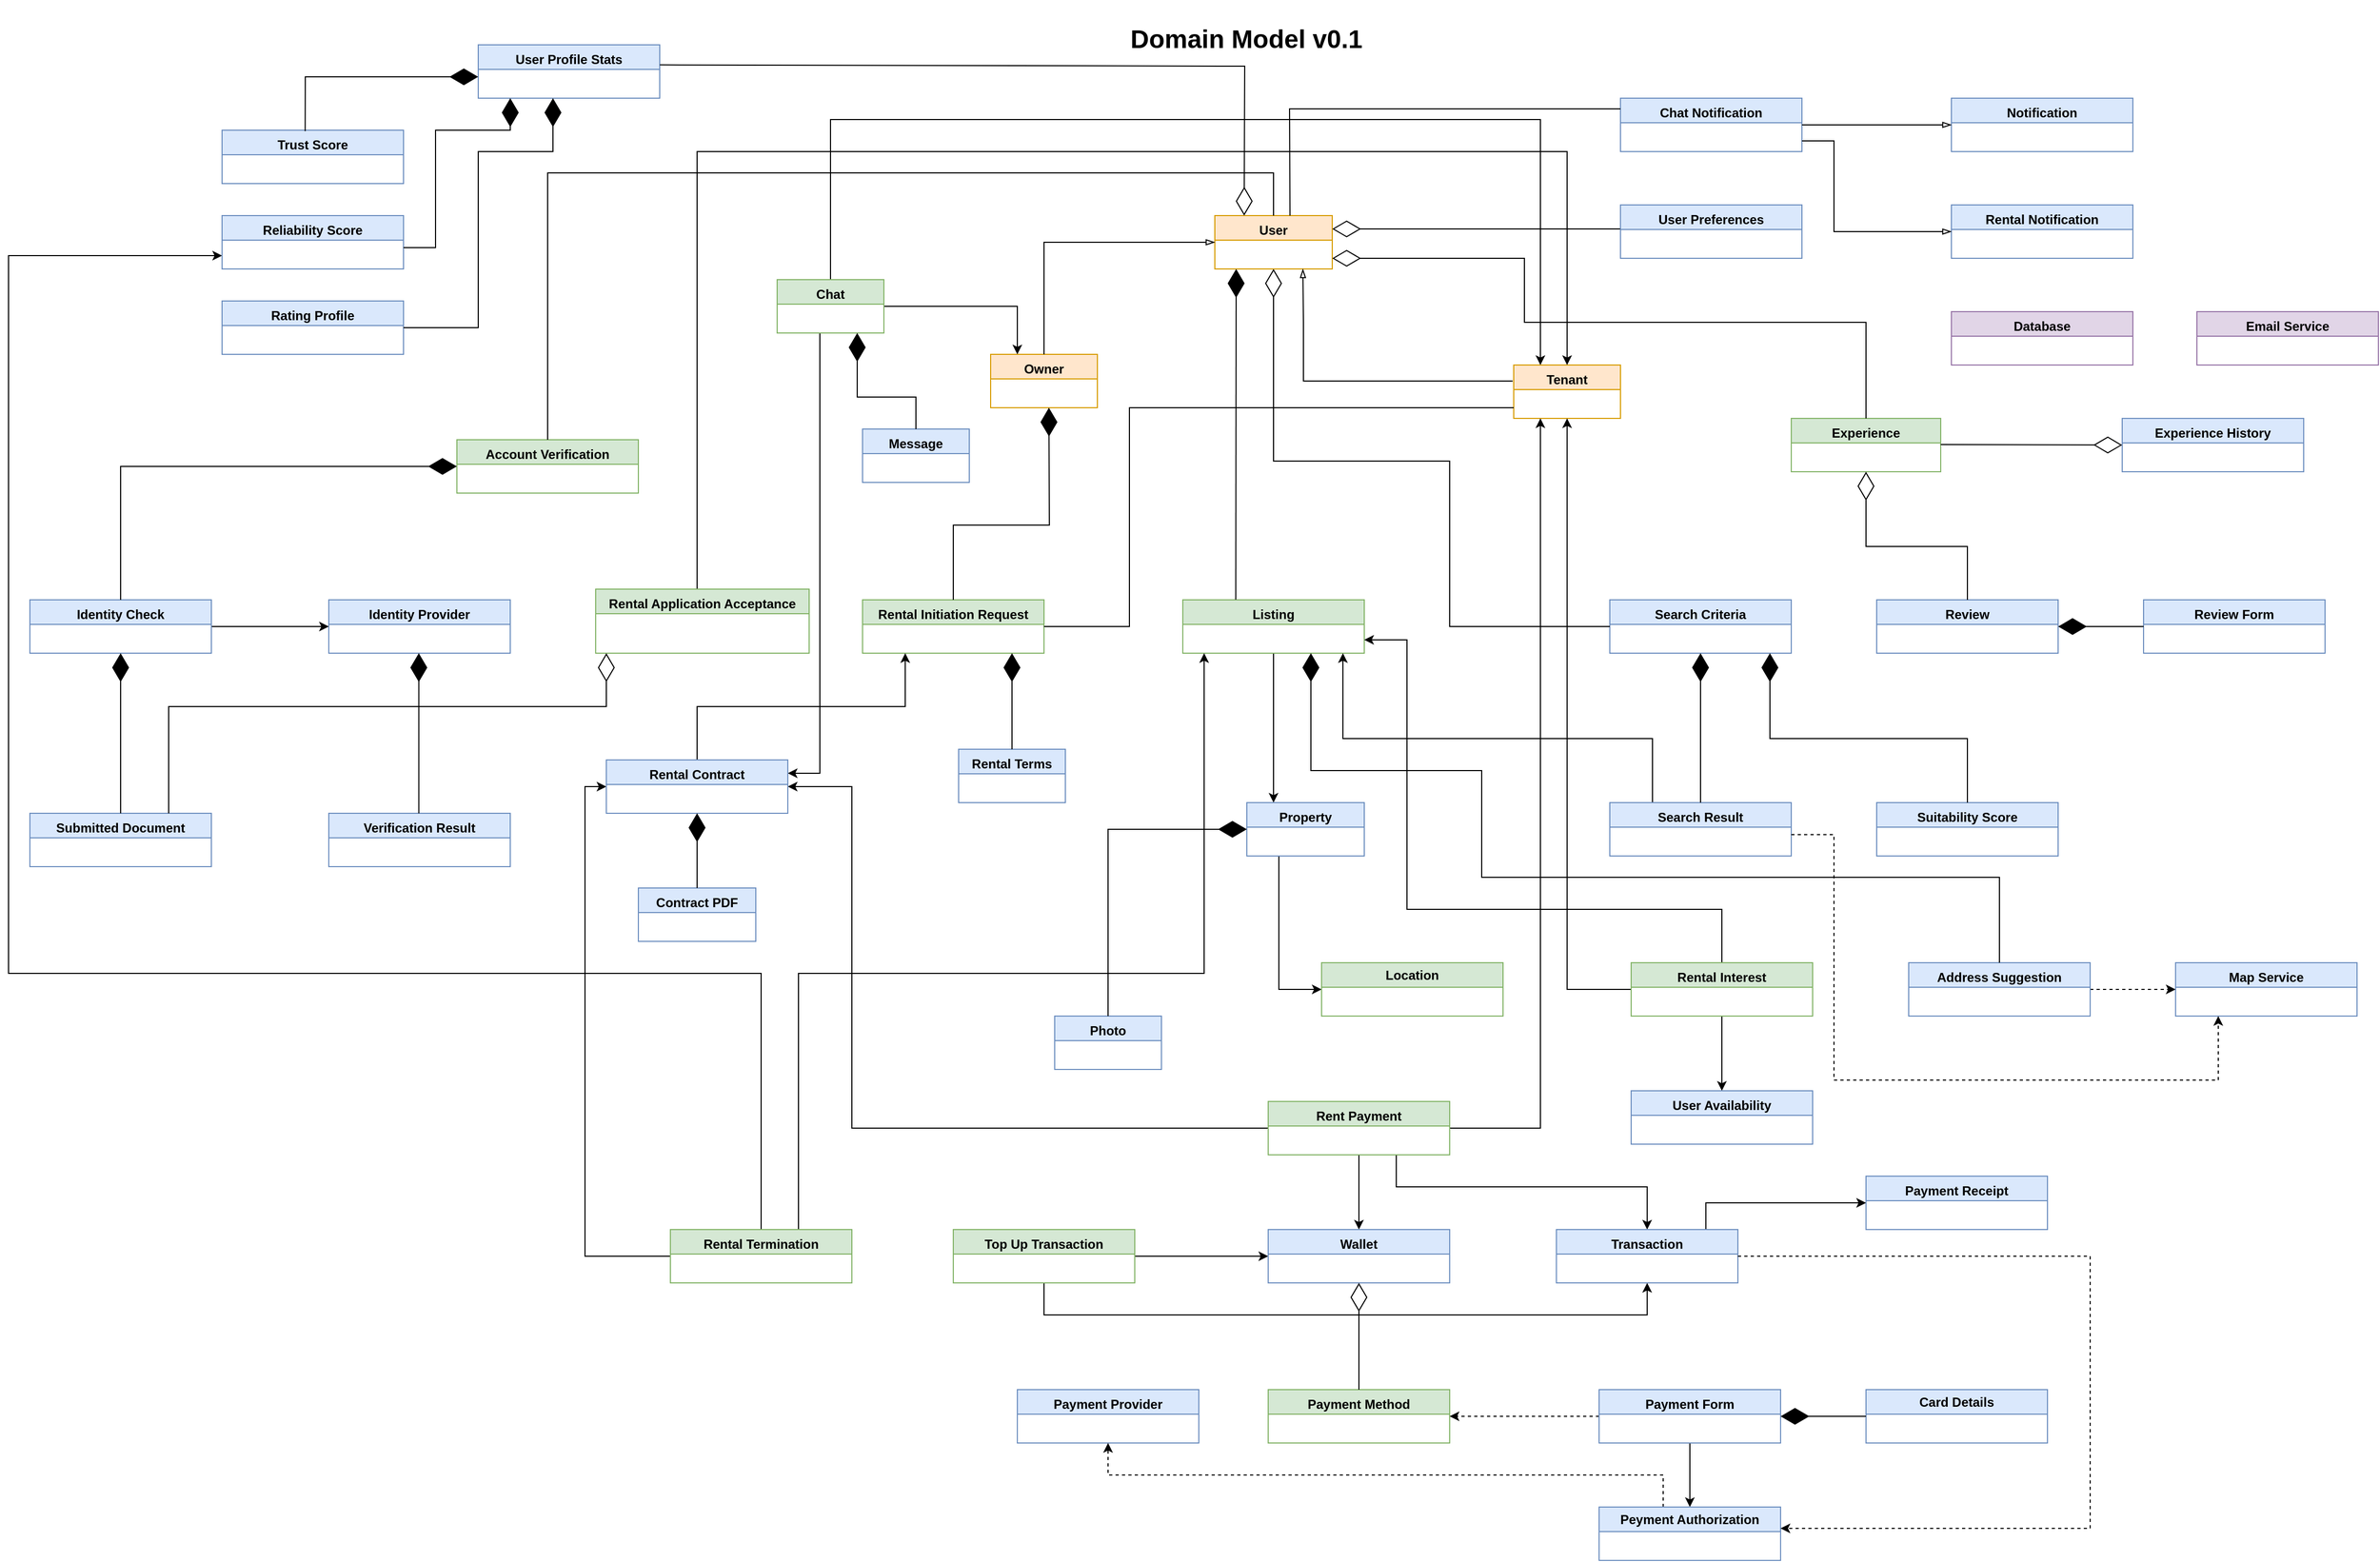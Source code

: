 <mxfile version="26.2.5" pages="2">
  <diagram name="Domain-Model-v0.1" id="z0VtfnvT0wwmPb4ZwFAN">
    <mxGraphModel dx="2977" dy="2317" grid="0" gridSize="10" guides="1" tooltips="1" connect="1" arrows="1" fold="1" page="0" pageScale="1" pageWidth="827" pageHeight="1169" math="0" shadow="0">
      <root>
        <mxCell id="0" />
        <mxCell id="1" parent="0" />
        <mxCell id="1rYJimeeo0IyH1mh6UwB-1" value="&lt;b style=&quot;font-size: medium; text-align: start;&quot;&gt;&lt;span style=&quot;font-size: 9pt; line-height: 13.8px; font-family: Aptos, sans-serif;&quot;&gt;User&lt;/span&gt;&lt;/b&gt;&lt;span style=&quot;font-size: medium; font-weight: 400; text-align: start;&quot;&gt;&lt;/span&gt;" style="swimlane;whiteSpace=wrap;html=1;fillColor=#ffe6cc;strokeColor=#d79b00;startSize=23;" parent="1" vertex="1">
          <mxGeometry x="630" y="-220" width="110" height="50" as="geometry">
            <mxRectangle x="-30" y="310" width="140" height="30" as="alternateBounds" />
          </mxGeometry>
        </mxCell>
        <mxCell id="1rYJimeeo0IyH1mh6UwB-21" value="&lt;b style=&quot;font-size: medium; text-align: start;&quot;&gt;&lt;span style=&quot;font-size: 9pt; line-height: 13.8px; font-family: Aptos, sans-serif;&quot;&gt;Owner&lt;/span&gt;&lt;/b&gt;&lt;span style=&quot;font-size: medium; font-weight: 400; text-align: start;&quot;&gt;&lt;/span&gt;" style="swimlane;whiteSpace=wrap;html=1;fillColor=#ffe6cc;strokeColor=#d79b00;" parent="1" vertex="1">
          <mxGeometry x="420" y="-90" width="100" height="50" as="geometry">
            <mxRectangle x="-30" y="310" width="140" height="30" as="alternateBounds" />
          </mxGeometry>
        </mxCell>
        <mxCell id="1rYJimeeo0IyH1mh6UwB-22" value="&lt;b style=&quot;font-size: medium; text-align: start;&quot;&gt;&lt;span style=&quot;font-size: 9pt; line-height: 13.8px; font-family: Aptos, sans-serif;&quot;&gt;Database&lt;/span&gt;&lt;span style=&quot;font-size: 9pt; line-height: 13.8px; font-family: Aptos, sans-serif;&quot;&gt;&lt;/span&gt;&lt;/b&gt;&lt;span style=&quot;font-size: medium; font-weight: 400; text-align: start;&quot;&gt;&lt;/span&gt;" style="swimlane;whiteSpace=wrap;html=1;fillColor=#e1d5e7;strokeColor=#9673a6;" parent="1" vertex="1">
          <mxGeometry x="1320" y="-130" width="170" height="50" as="geometry">
            <mxRectangle x="-30" y="310" width="140" height="30" as="alternateBounds" />
          </mxGeometry>
        </mxCell>
        <mxCell id="1rYJimeeo0IyH1mh6UwB-23" value="&lt;b style=&quot;font-size: medium; text-align: start;&quot;&gt;&lt;span style=&quot;font-size: 9pt; line-height: 13.8px; font-family: Aptos, sans-serif;&quot;&gt;Email&lt;/span&gt;&lt;span style=&quot;font-size: 9pt; line-height: 13.8px; font-family: Aptos, sans-serif;&quot;&gt; &lt;/span&gt;&lt;span style=&quot;font-size: 9pt; line-height: 13.8px; font-family: Aptos, sans-serif;&quot;&gt;Service&lt;/span&gt;&lt;/b&gt;&lt;span style=&quot;font-size: medium; font-weight: 400; text-align: start;&quot;&gt;&lt;/span&gt;" style="swimlane;whiteSpace=wrap;html=1;fillColor=#e1d5e7;strokeColor=#9673a6;" parent="1" vertex="1">
          <mxGeometry x="1550" y="-130" width="170" height="50" as="geometry">
            <mxRectangle x="-30" y="310" width="140" height="30" as="alternateBounds" />
          </mxGeometry>
        </mxCell>
        <mxCell id="1rYJimeeo0IyH1mh6UwB-24" value="&lt;b style=&quot;font-size: medium; text-align: start;&quot;&gt;&lt;span style=&quot;font-size: 9pt; line-height: 13.8px; font-family: Aptos, sans-serif;&quot;&gt;Payment&lt;/span&gt;&lt;span style=&quot;font-size: 9pt; line-height: 13.8px; font-family: Aptos, sans-serif;&quot;&gt; &lt;/span&gt;&lt;span style=&quot;font-size: 9pt; line-height: 13.8px; font-family: Aptos, sans-serif;&quot;&gt;Provider&lt;/span&gt;&lt;/b&gt;&lt;span style=&quot;font-size: medium; font-weight: 400; text-align: start;&quot;&gt;&lt;/span&gt;" style="swimlane;whiteSpace=wrap;html=1;fillColor=#dae8fc;strokeColor=#6c8ebf;" parent="1" vertex="1">
          <mxGeometry x="445" y="880" width="170" height="50" as="geometry">
            <mxRectangle x="-30" y="310" width="140" height="30" as="alternateBounds" />
          </mxGeometry>
        </mxCell>
        <mxCell id="1rYJimeeo0IyH1mh6UwB-25" value="&lt;b style=&quot;font-size: medium; text-align: start;&quot;&gt;&lt;span style=&quot;font-size: 9pt; line-height: 13.8px; font-family: Aptos, sans-serif;&quot;&gt;Map&lt;/span&gt;&lt;span style=&quot;font-size: 9pt; line-height: 13.8px; font-family: Aptos, sans-serif;&quot;&gt; &lt;/span&gt;&lt;span style=&quot;font-size: 9pt; line-height: 13.8px; font-family: Aptos, sans-serif;&quot;&gt;Service&lt;/span&gt;&lt;/b&gt;&lt;span style=&quot;font-size: medium; font-weight: 400; text-align: start;&quot;&gt;&lt;/span&gt;" style="swimlane;whiteSpace=wrap;html=1;fillColor=#dae8fc;strokeColor=#6c8ebf;" parent="1" vertex="1">
          <mxGeometry x="1530" y="480" width="170" height="50" as="geometry">
            <mxRectangle x="-30" y="310" width="140" height="30" as="alternateBounds" />
          </mxGeometry>
        </mxCell>
        <mxCell id="1rYJimeeo0IyH1mh6UwB-26" value="&lt;b style=&quot;font-size: medium; text-align: start;&quot;&gt;&lt;span style=&quot;font-size: 9pt; line-height: 13.8px; font-family: Aptos, sans-serif;&quot;&gt;Identity&lt;/span&gt;&lt;span style=&quot;font-size: 9pt; line-height: 13.8px; font-family: Aptos, sans-serif;&quot;&gt; &lt;/span&gt;&lt;span style=&quot;font-size: 9pt; line-height: 13.8px; font-family: Aptos, sans-serif;&quot;&gt;Provider&lt;/span&gt;&lt;/b&gt;&lt;span style=&quot;font-size: medium; font-weight: 400; text-align: start;&quot;&gt;&lt;/span&gt;" style="swimlane;whiteSpace=wrap;html=1;fillColor=#dae8fc;strokeColor=#6c8ebf;" parent="1" vertex="1">
          <mxGeometry x="-200" y="140" width="170" height="50" as="geometry">
            <mxRectangle x="-30" y="310" width="140" height="30" as="alternateBounds" />
          </mxGeometry>
        </mxCell>
        <mxCell id="1rYJimeeo0IyH1mh6UwB-27" value="&lt;b style=&quot;font-size: medium; text-align: start;&quot;&gt;&lt;span style=&quot;font-size: 9pt; line-height: 13.8px; font-family: Aptos, sans-serif;&quot;&gt;Tenant&lt;/span&gt;&lt;/b&gt;&lt;span style=&quot;font-size: medium; font-weight: 400; text-align: start;&quot;&gt;&lt;/span&gt;" style="swimlane;whiteSpace=wrap;html=1;fillColor=#ffe6cc;strokeColor=#d79b00;" parent="1" vertex="1">
          <mxGeometry x="910" y="-80" width="100" height="50" as="geometry">
            <mxRectangle x="-30" y="310" width="140" height="30" as="alternateBounds" />
          </mxGeometry>
        </mxCell>
        <mxCell id="1rYJimeeo0IyH1mh6UwB-28" value="&lt;b style=&quot;font-size: medium; text-align: start;&quot;&gt;&lt;span style=&quot;font-size: 9pt; line-height: 13.8px; font-family: Aptos, sans-serif;&quot;&gt;Experience&lt;/span&gt;&lt;/b&gt;&lt;span style=&quot;font-size: medium; font-weight: 400; text-align: start;&quot;&gt;&lt;/span&gt;" style="swimlane;whiteSpace=wrap;html=1;fillColor=#d5e8d4;strokeColor=#82b366;" parent="1" vertex="1">
          <mxGeometry x="1170" y="-30" width="140" height="50" as="geometry">
            <mxRectangle x="-30" y="310" width="140" height="30" as="alternateBounds" />
          </mxGeometry>
        </mxCell>
        <mxCell id="1rYJimeeo0IyH1mh6UwB-80" style="edgeStyle=orthogonalEdgeStyle;rounded=0;orthogonalLoop=1;jettySize=auto;html=1;" parent="1" source="1rYJimeeo0IyH1mh6UwB-29" target="1rYJimeeo0IyH1mh6UwB-40" edge="1">
          <mxGeometry relative="1" as="geometry">
            <Array as="points">
              <mxPoint x="685" y="300" />
              <mxPoint x="685" y="300" />
            </Array>
          </mxGeometry>
        </mxCell>
        <mxCell id="1rYJimeeo0IyH1mh6UwB-29" value="&lt;b style=&quot;font-size: medium; text-align: start;&quot;&gt;&lt;span style=&quot;font-size: 9pt; line-height: 13.8px; font-family: Aptos, sans-serif;&quot;&gt;Listing&lt;/span&gt;&lt;/b&gt;&lt;span style=&quot;font-size: medium; font-weight: 400; text-align: start;&quot;&gt;&lt;/span&gt;" style="swimlane;whiteSpace=wrap;html=1;fillColor=#d5e8d4;strokeColor=#82b366;" parent="1" vertex="1">
          <mxGeometry x="600" y="140" width="170" height="50" as="geometry">
            <mxRectangle x="-30" y="310" width="140" height="30" as="alternateBounds" />
          </mxGeometry>
        </mxCell>
        <mxCell id="1rYJimeeo0IyH1mh6UwB-30" value="&lt;b style=&quot;font-size: medium; text-align: start;&quot;&gt;&lt;span style=&quot;font-size: 9pt; line-height: 13.8px; font-family: Aptos, sans-serif;&quot;&gt;Account&lt;/span&gt;&lt;span style=&quot;font-size: 9pt; line-height: 13.8px; font-family: Aptos, sans-serif;&quot;&gt; &lt;/span&gt;&lt;span style=&quot;font-size: 9pt; line-height: 13.8px; font-family: Aptos, sans-serif;&quot;&gt;Verification&lt;/span&gt;&lt;/b&gt;&lt;span style=&quot;font-size: medium; font-weight: 400; text-align: start;&quot;&gt;&lt;/span&gt;" style="swimlane;whiteSpace=wrap;html=1;fillColor=#d5e8d4;strokeColor=#82b366;" parent="1" vertex="1">
          <mxGeometry x="-80" y="-10" width="170" height="50" as="geometry">
            <mxRectangle x="-30" y="310" width="140" height="30" as="alternateBounds" />
          </mxGeometry>
        </mxCell>
        <mxCell id="1rYJimeeo0IyH1mh6UwB-101" style="edgeStyle=orthogonalEdgeStyle;rounded=0;orthogonalLoop=1;jettySize=auto;html=1;entryX=0.5;entryY=1;entryDx=0;entryDy=0;" parent="1" source="1rYJimeeo0IyH1mh6UwB-31" target="1rYJimeeo0IyH1mh6UwB-27" edge="1">
          <mxGeometry relative="1" as="geometry" />
        </mxCell>
        <mxCell id="1rYJimeeo0IyH1mh6UwB-103" style="edgeStyle=orthogonalEdgeStyle;rounded=0;orthogonalLoop=1;jettySize=auto;html=1;entryX=1;entryY=0.75;entryDx=0;entryDy=0;" parent="1" source="1rYJimeeo0IyH1mh6UwB-31" target="1rYJimeeo0IyH1mh6UwB-29" edge="1">
          <mxGeometry relative="1" as="geometry">
            <Array as="points">
              <mxPoint x="1105" y="430" />
              <mxPoint x="810" y="430" />
              <mxPoint x="810" y="177" />
            </Array>
          </mxGeometry>
        </mxCell>
        <mxCell id="1rYJimeeo0IyH1mh6UwB-104" style="edgeStyle=orthogonalEdgeStyle;rounded=0;orthogonalLoop=1;jettySize=auto;html=1;entryX=0.5;entryY=0;entryDx=0;entryDy=0;" parent="1" source="1rYJimeeo0IyH1mh6UwB-31" target="1rYJimeeo0IyH1mh6UwB-62" edge="1">
          <mxGeometry relative="1" as="geometry" />
        </mxCell>
        <mxCell id="1rYJimeeo0IyH1mh6UwB-31" value="&lt;b style=&quot;font-size: medium; text-align: start;&quot;&gt;&lt;span style=&quot;font-size: 9pt; line-height: 13.8px; font-family: Aptos, sans-serif;&quot;&gt;Rental&lt;/span&gt;&lt;span style=&quot;font-size: 9pt; line-height: 13.8px; font-family: Aptos, sans-serif;&quot;&gt; &lt;/span&gt;&lt;span style=&quot;font-size: 9pt; line-height: 13.8px; font-family: Aptos, sans-serif;&quot;&gt;Interest&lt;/span&gt;&lt;/b&gt;&lt;span style=&quot;font-size: medium; font-weight: 400; text-align: start;&quot;&gt;&lt;/span&gt;" style="swimlane;whiteSpace=wrap;html=1;fillColor=#d5e8d4;strokeColor=#82b366;" parent="1" vertex="1">
          <mxGeometry x="1020" y="480" width="170" height="50" as="geometry">
            <mxRectangle x="-30" y="310" width="140" height="30" as="alternateBounds" />
          </mxGeometry>
        </mxCell>
        <mxCell id="1rYJimeeo0IyH1mh6UwB-115" style="edgeStyle=orthogonalEdgeStyle;rounded=0;orthogonalLoop=1;jettySize=auto;html=1;entryX=0.25;entryY=0;entryDx=0;entryDy=0;" parent="1" source="1rYJimeeo0IyH1mh6UwB-32" target="1rYJimeeo0IyH1mh6UwB-21" edge="1">
          <mxGeometry relative="1" as="geometry" />
        </mxCell>
        <mxCell id="1rYJimeeo0IyH1mh6UwB-116" style="edgeStyle=orthogonalEdgeStyle;rounded=0;orthogonalLoop=1;jettySize=auto;html=1;entryX=0.25;entryY=0;entryDx=0;entryDy=0;" parent="1" source="1rYJimeeo0IyH1mh6UwB-32" target="1rYJimeeo0IyH1mh6UwB-27" edge="1">
          <mxGeometry relative="1" as="geometry">
            <Array as="points">
              <mxPoint x="270" y="-310" />
              <mxPoint x="935" y="-310" />
            </Array>
          </mxGeometry>
        </mxCell>
        <mxCell id="1rYJimeeo0IyH1mh6UwB-117" style="edgeStyle=orthogonalEdgeStyle;rounded=0;orthogonalLoop=1;jettySize=auto;html=1;entryX=1;entryY=0.25;entryDx=0;entryDy=0;" parent="1" source="1rYJimeeo0IyH1mh6UwB-32" target="1rYJimeeo0IyH1mh6UwB-58" edge="1">
          <mxGeometry relative="1" as="geometry">
            <Array as="points">
              <mxPoint x="260" y="303" />
            </Array>
          </mxGeometry>
        </mxCell>
        <mxCell id="1rYJimeeo0IyH1mh6UwB-32" value="&lt;b style=&quot;font-size: medium; text-align: start;&quot;&gt;&lt;span style=&quot;font-size: 9pt; line-height: 13.8px; font-family: Aptos, sans-serif;&quot;&gt;Chat&lt;/span&gt;&lt;/b&gt;&lt;span style=&quot;font-size: medium; font-weight: 400; text-align: start;&quot;&gt;&lt;/span&gt;" style="swimlane;whiteSpace=wrap;html=1;fillColor=#d5e8d4;strokeColor=#82b366;" parent="1" vertex="1">
          <mxGeometry x="220" y="-160" width="100" height="50" as="geometry">
            <mxRectangle x="-30" y="310" width="140" height="30" as="alternateBounds" />
          </mxGeometry>
        </mxCell>
        <mxCell id="1rYJimeeo0IyH1mh6UwB-96" style="edgeStyle=orthogonalEdgeStyle;rounded=0;orthogonalLoop=1;jettySize=auto;html=1;entryX=0.5;entryY=0;entryDx=0;entryDy=0;" parent="1" source="1rYJimeeo0IyH1mh6UwB-33" target="1rYJimeeo0IyH1mh6UwB-27" edge="1">
          <mxGeometry relative="1" as="geometry">
            <Array as="points">
              <mxPoint x="145" y="-280" />
              <mxPoint x="960" y="-280" />
            </Array>
          </mxGeometry>
        </mxCell>
        <mxCell id="1rYJimeeo0IyH1mh6UwB-33" value="&lt;b style=&quot;font-size: medium; text-align: start;&quot;&gt;&lt;span style=&quot;font-size: 9pt; line-height: 13.8px; font-family: Aptos, sans-serif;&quot;&gt;Rental&lt;/span&gt;&lt;span style=&quot;font-size: 9pt; line-height: 13.8px; font-family: Aptos, sans-serif;&quot;&gt; &lt;/span&gt;&lt;span style=&quot;font-size: 9pt; line-height: 13.8px; font-family: Aptos, sans-serif;&quot;&gt;Application&lt;/span&gt;&lt;span style=&quot;font-size: 9pt; line-height: 13.8px; font-family: Aptos, sans-serif;&quot;&gt; &lt;/span&gt;&lt;span style=&quot;font-size: 9pt; line-height: 13.8px; font-family: Aptos, sans-serif;&quot;&gt;Acceptance&lt;/span&gt;&lt;/b&gt;&lt;span style=&quot;font-size: medium; font-weight: 400; text-align: start;&quot;&gt;&lt;/span&gt;" style="swimlane;whiteSpace=wrap;html=1;fillColor=#d5e8d4;strokeColor=#82b366;" parent="1" vertex="1">
          <mxGeometry x="50" y="130" width="200" height="60" as="geometry">
            <mxRectangle x="-30" y="310" width="140" height="30" as="alternateBounds" />
          </mxGeometry>
        </mxCell>
        <mxCell id="1rYJimeeo0IyH1mh6UwB-112" style="edgeStyle=orthogonalEdgeStyle;rounded=0;orthogonalLoop=1;jettySize=auto;html=1;entryX=0;entryY=0.5;entryDx=0;entryDy=0;" parent="1" source="1rYJimeeo0IyH1mh6UwB-34" target="1rYJimeeo0IyH1mh6UwB-58" edge="1">
          <mxGeometry relative="1" as="geometry">
            <Array as="points">
              <mxPoint x="40" y="755" />
              <mxPoint x="40" y="315" />
            </Array>
          </mxGeometry>
        </mxCell>
        <mxCell id="1rYJimeeo0IyH1mh6UwB-141" style="edgeStyle=orthogonalEdgeStyle;rounded=0;orthogonalLoop=1;jettySize=auto;html=1;" parent="1" source="1rYJimeeo0IyH1mh6UwB-34" edge="1">
          <mxGeometry relative="1" as="geometry">
            <mxPoint x="620" y="190" as="targetPoint" />
            <Array as="points">
              <mxPoint x="240" y="490" />
              <mxPoint x="620" y="490" />
            </Array>
          </mxGeometry>
        </mxCell>
        <mxCell id="1rYJimeeo0IyH1mh6UwB-142" style="edgeStyle=orthogonalEdgeStyle;rounded=0;orthogonalLoop=1;jettySize=auto;html=1;entryX=0;entryY=0.75;entryDx=0;entryDy=0;" parent="1" source="1rYJimeeo0IyH1mh6UwB-34" target="1rYJimeeo0IyH1mh6UwB-56" edge="1">
          <mxGeometry relative="1" as="geometry">
            <Array as="points">
              <mxPoint x="205" y="490" />
              <mxPoint x="-500" y="490" />
              <mxPoint x="-500" y="-182" />
            </Array>
          </mxGeometry>
        </mxCell>
        <mxCell id="1rYJimeeo0IyH1mh6UwB-34" value="&lt;b style=&quot;font-size: medium; text-align: start;&quot;&gt;&lt;span style=&quot;font-size: 9pt; line-height: 13.8px; font-family: Aptos, sans-serif;&quot;&gt;Rental&lt;/span&gt;&lt;span style=&quot;font-size: 9pt; line-height: 13.8px; font-family: Aptos, sans-serif;&quot;&gt; &lt;/span&gt;&lt;span style=&quot;font-size: 9pt; line-height: 13.8px; font-family: Aptos, sans-serif;&quot;&gt;Termination&lt;/span&gt;&lt;/b&gt;&lt;span style=&quot;font-size: medium; font-weight: 400; text-align: start;&quot;&gt;&lt;/span&gt;" style="swimlane;whiteSpace=wrap;html=1;fillColor=#d5e8d4;strokeColor=#82b366;" parent="1" vertex="1">
          <mxGeometry x="120" y="730" width="170" height="50" as="geometry">
            <mxRectangle x="-30" y="310" width="140" height="30" as="alternateBounds" />
          </mxGeometry>
        </mxCell>
        <mxCell id="1rYJimeeo0IyH1mh6UwB-110" style="edgeStyle=orthogonalEdgeStyle;rounded=0;orthogonalLoop=1;jettySize=auto;html=1;entryX=0;entryY=0.5;entryDx=0;entryDy=0;" parent="1" source="1rYJimeeo0IyH1mh6UwB-35" target="1rYJimeeo0IyH1mh6UwB-55" edge="1">
          <mxGeometry relative="1" as="geometry" />
        </mxCell>
        <mxCell id="1rYJimeeo0IyH1mh6UwB-111" style="edgeStyle=orthogonalEdgeStyle;rounded=0;orthogonalLoop=1;jettySize=auto;html=1;entryX=0.5;entryY=1;entryDx=0;entryDy=0;" parent="1" source="1rYJimeeo0IyH1mh6UwB-35" target="1rYJimeeo0IyH1mh6UwB-53" edge="1">
          <mxGeometry relative="1" as="geometry">
            <Array as="points">
              <mxPoint x="470" y="810" />
              <mxPoint x="1035" y="810" />
            </Array>
          </mxGeometry>
        </mxCell>
        <mxCell id="1rYJimeeo0IyH1mh6UwB-35" value="&lt;b style=&quot;font-size: medium; text-align: start;&quot;&gt;&lt;span style=&quot;font-size: 9pt; line-height: 13.8px; font-family: Aptos, sans-serif;&quot;&gt;Top&lt;/span&gt;&lt;span style=&quot;font-size: 9pt; line-height: 13.8px; font-family: Aptos, sans-serif;&quot;&gt; &lt;/span&gt;&lt;span style=&quot;font-size: 9pt; line-height: 13.8px; font-family: Aptos, sans-serif;&quot;&gt;Up&lt;/span&gt;&lt;span style=&quot;font-size: 9pt; line-height: 13.8px; font-family: Aptos, sans-serif;&quot;&gt; &lt;/span&gt;&lt;span style=&quot;font-size: 9pt; line-height: 13.8px; font-family: Aptos, sans-serif;&quot;&gt;Transaction&lt;/span&gt;&lt;/b&gt;&lt;span style=&quot;font-size: medium; font-weight: 400; text-align: start;&quot;&gt;&lt;/span&gt;" style="swimlane;whiteSpace=wrap;html=1;fillColor=#d5e8d4;strokeColor=#82b366;" parent="1" vertex="1">
          <mxGeometry x="385" y="730" width="170" height="50" as="geometry">
            <mxRectangle x="-30" y="310" width="140" height="30" as="alternateBounds" />
          </mxGeometry>
        </mxCell>
        <mxCell id="1rYJimeeo0IyH1mh6UwB-105" style="edgeStyle=orthogonalEdgeStyle;rounded=0;orthogonalLoop=1;jettySize=auto;html=1;entryX=0.25;entryY=1;entryDx=0;entryDy=0;" parent="1" source="1rYJimeeo0IyH1mh6UwB-36" target="1rYJimeeo0IyH1mh6UwB-27" edge="1">
          <mxGeometry relative="1" as="geometry" />
        </mxCell>
        <mxCell id="1rYJimeeo0IyH1mh6UwB-106" style="edgeStyle=orthogonalEdgeStyle;rounded=0;orthogonalLoop=1;jettySize=auto;html=1;entryX=1;entryY=0.5;entryDx=0;entryDy=0;" parent="1" source="1rYJimeeo0IyH1mh6UwB-36" target="1rYJimeeo0IyH1mh6UwB-58" edge="1">
          <mxGeometry relative="1" as="geometry">
            <Array as="points">
              <mxPoint x="290" y="635" />
              <mxPoint x="290" y="315" />
            </Array>
          </mxGeometry>
        </mxCell>
        <mxCell id="1rYJimeeo0IyH1mh6UwB-107" style="edgeStyle=orthogonalEdgeStyle;rounded=0;orthogonalLoop=1;jettySize=auto;html=1;entryX=0.5;entryY=0;entryDx=0;entryDy=0;" parent="1" source="1rYJimeeo0IyH1mh6UwB-36" target="1rYJimeeo0IyH1mh6UwB-55" edge="1">
          <mxGeometry relative="1" as="geometry" />
        </mxCell>
        <mxCell id="1rYJimeeo0IyH1mh6UwB-108" style="edgeStyle=orthogonalEdgeStyle;rounded=0;orthogonalLoop=1;jettySize=auto;html=1;" parent="1" source="1rYJimeeo0IyH1mh6UwB-36" target="1rYJimeeo0IyH1mh6UwB-53" edge="1">
          <mxGeometry relative="1" as="geometry">
            <Array as="points">
              <mxPoint x="800" y="690" />
              <mxPoint x="1035" y="690" />
            </Array>
          </mxGeometry>
        </mxCell>
        <mxCell id="1rYJimeeo0IyH1mh6UwB-36" value="&lt;b style=&quot;font-size: medium; text-align: start;&quot;&gt;&lt;span style=&quot;font-size: 9pt; line-height: 13.8px; font-family: Aptos, sans-serif;&quot;&gt;Rent&lt;/span&gt;&lt;span style=&quot;font-size: 9pt; line-height: 13.8px; font-family: Aptos, sans-serif;&quot;&gt; &lt;/span&gt;&lt;span style=&quot;font-size: 9pt; line-height: 13.8px; font-family: Aptos, sans-serif;&quot;&gt;Payment&lt;/span&gt;&lt;/b&gt;&lt;span style=&quot;font-size: medium; font-weight: 400; text-align: start;&quot;&gt;&lt;/span&gt;" style="swimlane;whiteSpace=wrap;html=1;fillColor=#d5e8d4;strokeColor=#82b366;startSize=23;" parent="1" vertex="1">
          <mxGeometry x="680" y="610" width="170" height="50" as="geometry">
            <mxRectangle x="-30" y="310" width="140" height="30" as="alternateBounds" />
          </mxGeometry>
        </mxCell>
        <mxCell id="1rYJimeeo0IyH1mh6UwB-37" value="&lt;b style=&quot;font-size: medium; text-align: start;&quot;&gt;&lt;span style=&quot;font-size: 9pt; line-height: 13.8px; font-family: Aptos, sans-serif;&quot;&gt;Rental&lt;/span&gt;&lt;span style=&quot;font-size: 9pt; line-height: 13.8px; font-family: Aptos, sans-serif;&quot;&gt; &lt;/span&gt;&lt;span style=&quot;font-size: 9pt; line-height: 13.8px; font-family: Aptos, sans-serif;&quot;&gt;Initiation&lt;/span&gt;&lt;span style=&quot;font-size: 9pt; line-height: 13.8px; font-family: Aptos, sans-serif;&quot;&gt; &lt;/span&gt;&lt;span style=&quot;font-size: 9pt; line-height: 13.8px; font-family: Aptos, sans-serif;&quot;&gt;Request&lt;/span&gt;&lt;/b&gt;" style="swimlane;whiteSpace=wrap;html=1;fillColor=#d5e8d4;strokeColor=#82b366;" parent="1" vertex="1">
          <mxGeometry x="300" y="140" width="170" height="50" as="geometry">
            <mxRectangle x="-30" y="310" width="140" height="30" as="alternateBounds" />
          </mxGeometry>
        </mxCell>
        <mxCell id="1rYJimeeo0IyH1mh6UwB-38" value="&lt;b style=&quot;font-size: medium; text-align: start;&quot;&gt;&lt;span style=&quot;font-size: 9pt; line-height: 13.8px; font-family: Aptos, sans-serif;&quot;&gt;Verification&lt;/span&gt;&lt;span style=&quot;font-size: 9pt; line-height: 13.8px; font-family: Aptos, sans-serif;&quot;&gt; &lt;/span&gt;&lt;span style=&quot;font-size: 9pt; line-height: 13.8px; font-family: Aptos, sans-serif;&quot;&gt;Result&lt;/span&gt;&lt;/b&gt;&lt;span style=&quot;font-size: medium; font-weight: 400; text-align: start;&quot;&gt;&lt;/span&gt;" style="swimlane;whiteSpace=wrap;html=1;fillColor=#dae8fc;strokeColor=#6c8ebf;" parent="1" vertex="1">
          <mxGeometry x="-200" y="340" width="170" height="50" as="geometry">
            <mxRectangle x="-30" y="310" width="140" height="30" as="alternateBounds" />
          </mxGeometry>
        </mxCell>
        <mxCell id="1rYJimeeo0IyH1mh6UwB-76" style="edgeStyle=orthogonalEdgeStyle;rounded=0;orthogonalLoop=1;jettySize=auto;html=1;entryX=0;entryY=0.5;entryDx=0;entryDy=0;" parent="1" source="1rYJimeeo0IyH1mh6UwB-39" target="1rYJimeeo0IyH1mh6UwB-26" edge="1">
          <mxGeometry relative="1" as="geometry" />
        </mxCell>
        <mxCell id="1rYJimeeo0IyH1mh6UwB-39" value="&lt;b style=&quot;font-size: medium; text-align: start;&quot;&gt;&lt;span style=&quot;font-size: 9pt; line-height: 13.8px; font-family: Aptos, sans-serif;&quot;&gt;Identity&lt;/span&gt;&lt;span style=&quot;font-size: 9pt; line-height: 13.8px; font-family: Aptos, sans-serif;&quot;&gt; &lt;/span&gt;&lt;span style=&quot;font-size: 9pt; line-height: 13.8px; font-family: Aptos, sans-serif;&quot;&gt;Check&lt;/span&gt;&lt;/b&gt;&lt;span style=&quot;font-size: medium; font-weight: 400; text-align: start;&quot;&gt;&lt;/span&gt;" style="swimlane;whiteSpace=wrap;html=1;fillColor=#dae8fc;strokeColor=#6c8ebf;" parent="1" vertex="1">
          <mxGeometry x="-480" y="140" width="170" height="50" as="geometry">
            <mxRectangle x="-30" y="310" width="140" height="30" as="alternateBounds" />
          </mxGeometry>
        </mxCell>
        <mxCell id="1rYJimeeo0IyH1mh6UwB-82" style="edgeStyle=orthogonalEdgeStyle;rounded=0;orthogonalLoop=1;jettySize=auto;html=1;entryX=0;entryY=0.5;entryDx=0;entryDy=0;" parent="1" source="1rYJimeeo0IyH1mh6UwB-40" target="1rYJimeeo0IyH1mh6UwB-69" edge="1">
          <mxGeometry relative="1" as="geometry">
            <Array as="points">
              <mxPoint x="690" y="505" />
            </Array>
          </mxGeometry>
        </mxCell>
        <mxCell id="1rYJimeeo0IyH1mh6UwB-40" value="&lt;b style=&quot;font-size: medium; text-align: start;&quot;&gt;&lt;span style=&quot;font-size: 9pt; line-height: 13.8px; font-family: Aptos, sans-serif;&quot;&gt;Property&lt;/span&gt;&lt;/b&gt;&lt;span style=&quot;font-size: medium; font-weight: 400; text-align: start;&quot;&gt;&lt;/span&gt;" style="swimlane;whiteSpace=wrap;html=1;fillColor=#dae8fc;strokeColor=#6c8ebf;" parent="1" vertex="1">
          <mxGeometry x="660" y="330" width="110" height="50" as="geometry">
            <mxRectangle x="-30" y="310" width="140" height="30" as="alternateBounds" />
          </mxGeometry>
        </mxCell>
        <mxCell id="1rYJimeeo0IyH1mh6UwB-41" value="&lt;b style=&quot;font-size: medium; text-align: start;&quot;&gt;&lt;span style=&quot;font-size: 9pt; line-height: 13.8px; font-family: Aptos, sans-serif;&quot;&gt;Photo&lt;/span&gt;&lt;/b&gt;&lt;span style=&quot;font-size: medium; font-weight: 400; text-align: start;&quot;&gt;&lt;/span&gt;" style="swimlane;whiteSpace=wrap;html=1;fillColor=#dae8fc;strokeColor=#6c8ebf;" parent="1" vertex="1">
          <mxGeometry x="480" y="530" width="100" height="50" as="geometry">
            <mxRectangle x="-30" y="310" width="140" height="30" as="alternateBounds" />
          </mxGeometry>
        </mxCell>
        <mxCell id="1rYJimeeo0IyH1mh6UwB-42" value="&lt;b style=&quot;font-size: medium; text-align: start;&quot;&gt;&lt;span style=&quot;font-size: 9pt; line-height: 13.8px; font-family: Aptos, sans-serif;&quot;&gt;Experience&lt;/span&gt;&lt;span style=&quot;font-size: 9pt; line-height: 13.8px; font-family: Aptos, sans-serif;&quot;&gt; &lt;/span&gt;&lt;span style=&quot;font-size: 9pt; line-height: 13.8px; font-family: Aptos, sans-serif;&quot;&gt;History&lt;/span&gt;&lt;/b&gt;&lt;span style=&quot;font-size: medium; font-weight: 400; text-align: start;&quot;&gt;&lt;/span&gt;" style="swimlane;whiteSpace=wrap;html=1;fillColor=#dae8fc;strokeColor=#6c8ebf;" parent="1" vertex="1">
          <mxGeometry x="1480" y="-30" width="170" height="50" as="geometry">
            <mxRectangle x="-30" y="310" width="140" height="30" as="alternateBounds" />
          </mxGeometry>
        </mxCell>
        <mxCell id="1rYJimeeo0IyH1mh6UwB-43" value="&lt;b style=&quot;font-size: medium; text-align: start;&quot;&gt;&lt;span style=&quot;font-size: 9pt; line-height: 13.8px; font-family: Aptos, sans-serif;&quot;&gt;Suitability&lt;/span&gt;&lt;span style=&quot;font-size: 9pt; line-height: 13.8px; font-family: Aptos, sans-serif;&quot;&gt; &lt;/span&gt;&lt;span style=&quot;font-size: 9pt; line-height: 13.8px; font-family: Aptos, sans-serif;&quot;&gt;Score&lt;/span&gt;&lt;/b&gt;&lt;span style=&quot;font-size: medium; font-weight: 400; text-align: start;&quot;&gt;&lt;/span&gt;" style="swimlane;whiteSpace=wrap;html=1;fillColor=#dae8fc;strokeColor=#6c8ebf;" parent="1" vertex="1">
          <mxGeometry x="1250" y="330" width="170" height="50" as="geometry">
            <mxRectangle x="-30" y="310" width="140" height="30" as="alternateBounds" />
          </mxGeometry>
        </mxCell>
        <mxCell id="1rYJimeeo0IyH1mh6UwB-87" style="edgeStyle=orthogonalEdgeStyle;rounded=0;orthogonalLoop=1;jettySize=auto;html=1;" parent="1" source="1rYJimeeo0IyH1mh6UwB-44" edge="1">
          <mxGeometry relative="1" as="geometry">
            <mxPoint x="750" y="190" as="targetPoint" />
            <Array as="points">
              <mxPoint x="1040" y="270" />
              <mxPoint x="750" y="270" />
            </Array>
          </mxGeometry>
        </mxCell>
        <mxCell id="1rYJimeeo0IyH1mh6UwB-44" value="&lt;b style=&quot;font-size: medium; text-align: start;&quot;&gt;&lt;span style=&quot;font-size: 9pt; line-height: 13.8px; font-family: Aptos, sans-serif;&quot;&gt;Search&lt;/span&gt;&lt;span style=&quot;font-size: 9pt; line-height: 13.8px; font-family: Aptos, sans-serif;&quot;&gt; &lt;/span&gt;&lt;span style=&quot;font-size: 9pt; line-height: 13.8px; font-family: Aptos, sans-serif;&quot;&gt;Result&lt;/span&gt;&lt;/b&gt;&lt;span style=&quot;font-size: medium; font-weight: 400; text-align: start;&quot;&gt;&lt;/span&gt;" style="swimlane;whiteSpace=wrap;html=1;fillColor=#dae8fc;strokeColor=#6c8ebf;" parent="1" vertex="1">
          <mxGeometry x="1000" y="330" width="170" height="50" as="geometry">
            <mxRectangle x="-30" y="310" width="140" height="30" as="alternateBounds" />
          </mxGeometry>
        </mxCell>
        <mxCell id="1rYJimeeo0IyH1mh6UwB-45" value="&lt;b style=&quot;font-size: medium; text-align: start;&quot;&gt;&lt;span style=&quot;font-size: 9pt; line-height: 13.8px; font-family: Aptos, sans-serif;&quot;&gt;User&lt;/span&gt;&lt;span style=&quot;font-size: 9pt; line-height: 13.8px; font-family: Aptos, sans-serif;&quot;&gt; &lt;/span&gt;&lt;span style=&quot;font-size: 9pt; line-height: 13.8px; font-family: Aptos, sans-serif;&quot;&gt;Preferences&lt;/span&gt;&lt;/b&gt;&lt;span style=&quot;font-size: medium; font-weight: 400; text-align: start;&quot;&gt;&lt;/span&gt;" style="swimlane;whiteSpace=wrap;html=1;fillColor=#dae8fc;strokeColor=#6c8ebf;" parent="1" vertex="1">
          <mxGeometry x="1010" y="-230" width="170" height="50" as="geometry">
            <mxRectangle x="-30" y="310" width="140" height="30" as="alternateBounds" />
          </mxGeometry>
        </mxCell>
        <mxCell id="1rYJimeeo0IyH1mh6UwB-46" value="&lt;b style=&quot;font-size: medium; text-align: start;&quot;&gt;&lt;span style=&quot;font-size: 9pt; line-height: 13.8px; font-family: Aptos, sans-serif;&quot;&gt;Search&lt;/span&gt;&lt;span style=&quot;font-size: 9pt; line-height: 13.8px; font-family: Aptos, sans-serif;&quot;&gt; &lt;/span&gt;&lt;span style=&quot;font-size: 9pt; line-height: 13.8px; font-family: Aptos, sans-serif;&quot;&gt;Criteria&lt;/span&gt;&lt;/b&gt;&lt;span style=&quot;font-size: medium; font-weight: 400; text-align: start;&quot;&gt;&lt;/span&gt;" style="swimlane;whiteSpace=wrap;html=1;fillColor=#dae8fc;strokeColor=#6c8ebf;" parent="1" vertex="1">
          <mxGeometry x="1000" y="140" width="170" height="50" as="geometry">
            <mxRectangle x="-30" y="310" width="140" height="30" as="alternateBounds" />
          </mxGeometry>
        </mxCell>
        <mxCell id="1rYJimeeo0IyH1mh6UwB-118" style="edgeStyle=orthogonalEdgeStyle;rounded=0;orthogonalLoop=1;jettySize=auto;html=1;entryX=0;entryY=0.5;entryDx=0;entryDy=0;dashed=1;" parent="1" source="1rYJimeeo0IyH1mh6UwB-47" target="1rYJimeeo0IyH1mh6UwB-25" edge="1">
          <mxGeometry relative="1" as="geometry" />
        </mxCell>
        <mxCell id="1rYJimeeo0IyH1mh6UwB-47" value="&lt;b style=&quot;font-size: medium; text-align: start;&quot;&gt;&lt;span style=&quot;font-size: 9pt; line-height: 13.8px; font-family: Aptos, sans-serif;&quot;&gt;Address&lt;/span&gt;&lt;span style=&quot;font-size: 9pt; line-height: 13.8px; font-family: Aptos, sans-serif;&quot;&gt; &lt;/span&gt;&lt;span style=&quot;font-size: 9pt; line-height: 13.8px; font-family: Aptos, sans-serif;&quot;&gt;Suggestion&lt;/span&gt;&lt;/b&gt;&lt;span style=&quot;font-size: medium; font-weight: 400; text-align: start;&quot;&gt;&lt;/span&gt;" style="swimlane;whiteSpace=wrap;html=1;fillColor=#dae8fc;strokeColor=#6c8ebf;" parent="1" vertex="1">
          <mxGeometry x="1280" y="480" width="170" height="50" as="geometry">
            <mxRectangle x="-30" y="310" width="140" height="30" as="alternateBounds" />
          </mxGeometry>
        </mxCell>
        <mxCell id="1rYJimeeo0IyH1mh6UwB-48" value="&lt;b style=&quot;font-size: medium; text-align: start;&quot;&gt;&lt;span style=&quot;font-size: 9pt; line-height: 13.8px; font-family: Aptos, sans-serif;&quot;&gt;Review&lt;/span&gt;&lt;span style=&quot;font-size: 9pt; line-height: 13.8px; font-family: Aptos, sans-serif;&quot;&gt; &lt;/span&gt;&lt;span style=&quot;font-size: 9pt; line-height: 13.8px; font-family: Aptos, sans-serif;&quot;&gt;Form&lt;/span&gt;&lt;/b&gt;&lt;span style=&quot;font-size: medium; font-weight: 400; text-align: start;&quot;&gt;&lt;/span&gt;" style="swimlane;whiteSpace=wrap;html=1;fillColor=#dae8fc;strokeColor=#6c8ebf;" parent="1" vertex="1">
          <mxGeometry x="1500" y="140" width="170" height="50" as="geometry">
            <mxRectangle x="-30" y="310" width="140" height="30" as="alternateBounds" />
          </mxGeometry>
        </mxCell>
        <mxCell id="1rYJimeeo0IyH1mh6UwB-49" value="&lt;b style=&quot;font-size: medium; text-align: start;&quot;&gt;&lt;span style=&quot;font-size: 9pt; line-height: 13.8px; font-family: Aptos, sans-serif;&quot;&gt;Review&lt;/span&gt;&lt;/b&gt;&lt;span style=&quot;font-size: medium; font-weight: 400; text-align: start;&quot;&gt;&lt;/span&gt;" style="swimlane;whiteSpace=wrap;html=1;fillColor=#dae8fc;strokeColor=#6c8ebf;" parent="1" vertex="1">
          <mxGeometry x="1250" y="140" width="170" height="50" as="geometry">
            <mxRectangle x="-30" y="310" width="140" height="30" as="alternateBounds" />
          </mxGeometry>
        </mxCell>
        <mxCell id="1rYJimeeo0IyH1mh6UwB-50" value="&lt;b style=&quot;font-size: medium; text-align: start;&quot;&gt;&lt;span style=&quot;font-size: 9pt; line-height: 13.8px; font-family: Aptos, sans-serif;&quot;&gt;Rating&lt;/span&gt;&lt;span style=&quot;font-size: 9pt; line-height: 13.8px; font-family: Aptos, sans-serif;&quot;&gt; &lt;/span&gt;&lt;span style=&quot;font-size: 9pt; line-height: 13.8px; font-family: Aptos, sans-serif;&quot;&gt;Profile&lt;/span&gt;&lt;/b&gt;&lt;span style=&quot;font-size: medium; font-weight: 400; text-align: start;&quot;&gt;&lt;/span&gt;" style="swimlane;whiteSpace=wrap;html=1;fillColor=#dae8fc;strokeColor=#6c8ebf;" parent="1" vertex="1">
          <mxGeometry x="-300" y="-140" width="170" height="50" as="geometry">
            <mxRectangle x="-30" y="310" width="140" height="30" as="alternateBounds" />
          </mxGeometry>
        </mxCell>
        <mxCell id="1rYJimeeo0IyH1mh6UwB-51" value="&lt;b style=&quot;font-size: medium; text-align: start;&quot;&gt;&lt;span style=&quot;font-size: 9pt; line-height: 13.8px; font-family: Aptos, sans-serif;&quot;&gt;User&lt;/span&gt;&lt;span style=&quot;font-size: 9pt; line-height: 13.8px; font-family: Aptos, sans-serif;&quot;&gt; &lt;/span&gt;&lt;span style=&quot;font-size: 9pt; line-height: 13.8px; font-family: Aptos, sans-serif;&quot;&gt;Profile&lt;/span&gt;&lt;span style=&quot;font-size: 9pt; line-height: 13.8px; font-family: Aptos, sans-serif;&quot;&gt; &lt;/span&gt;&lt;span style=&quot;font-size: 9pt; line-height: 13.8px; font-family: Aptos, sans-serif;&quot;&gt;Stats&lt;/span&gt;&lt;/b&gt;&lt;span style=&quot;font-size: medium; font-weight: 400; text-align: start;&quot;&gt;&lt;/span&gt;" style="swimlane;whiteSpace=wrap;html=1;fillColor=#dae8fc;strokeColor=#6c8ebf;" parent="1" vertex="1">
          <mxGeometry x="-60" y="-380" width="170" height="50" as="geometry">
            <mxRectangle x="-30" y="310" width="140" height="30" as="alternateBounds" />
          </mxGeometry>
        </mxCell>
        <mxCell id="1rYJimeeo0IyH1mh6UwB-52" value="&lt;b style=&quot;font-size: medium; text-align: start;&quot;&gt;&lt;span style=&quot;font-size: 9pt; line-height: 13.8px; font-family: Aptos, sans-serif;&quot;&gt;Payment&lt;/span&gt;&lt;span style=&quot;font-size: 9pt; line-height: 13.8px; font-family: Aptos, sans-serif;&quot;&gt; &lt;/span&gt;&lt;span style=&quot;font-size: 9pt; line-height: 13.8px; font-family: Aptos, sans-serif;&quot;&gt;Receipt&lt;/span&gt;&lt;/b&gt;&lt;span style=&quot;font-size: medium; font-weight: 400; text-align: start;&quot;&gt;&lt;/span&gt;" style="swimlane;whiteSpace=wrap;html=1;fillColor=#dae8fc;strokeColor=#6c8ebf;" parent="1" vertex="1">
          <mxGeometry x="1240" y="680" width="170" height="50" as="geometry">
            <mxRectangle x="-30" y="310" width="140" height="30" as="alternateBounds" />
          </mxGeometry>
        </mxCell>
        <mxCell id="1rYJimeeo0IyH1mh6UwB-143" style="edgeStyle=orthogonalEdgeStyle;rounded=0;orthogonalLoop=1;jettySize=auto;html=1;entryX=0;entryY=0.5;entryDx=0;entryDy=0;" parent="1" source="1rYJimeeo0IyH1mh6UwB-53" target="1rYJimeeo0IyH1mh6UwB-52" edge="1">
          <mxGeometry relative="1" as="geometry">
            <Array as="points">
              <mxPoint x="1090" y="705" />
            </Array>
          </mxGeometry>
        </mxCell>
        <mxCell id="1rYJimeeo0IyH1mh6UwB-53" value="&lt;b style=&quot;font-size: medium; text-align: start;&quot;&gt;&lt;span style=&quot;font-size: 9pt; line-height: 13.8px; font-family: Aptos, sans-serif;&quot;&gt;Transaction&lt;/span&gt;&lt;/b&gt;&lt;span style=&quot;font-size: medium; font-weight: 400; text-align: start;&quot;&gt;&lt;/span&gt;" style="swimlane;whiteSpace=wrap;html=1;fillColor=#dae8fc;strokeColor=#6c8ebf;" parent="1" vertex="1">
          <mxGeometry x="950" y="730" width="170" height="50" as="geometry">
            <mxRectangle x="-30" y="310" width="140" height="30" as="alternateBounds" />
          </mxGeometry>
        </mxCell>
        <mxCell id="1rYJimeeo0IyH1mh6UwB-54" value="&lt;b style=&quot;font-size: medium; text-align: start;&quot;&gt;&lt;span style=&quot;font-size: 9pt; line-height: 13.8px; font-family: Aptos, sans-serif;&quot;&gt;Payment&lt;/span&gt;&lt;span style=&quot;font-size: 9pt; line-height: 13.8px; font-family: Aptos, sans-serif;&quot;&gt; &lt;/span&gt;&lt;span style=&quot;font-size: 9pt; line-height: 13.8px; font-family: Aptos, sans-serif;&quot;&gt;Method&lt;/span&gt;&lt;/b&gt;&lt;span style=&quot;font-size: medium; font-weight: 400; text-align: start;&quot;&gt;&lt;/span&gt;" style="swimlane;whiteSpace=wrap;html=1;fillColor=#d5e8d4;strokeColor=#82b366;" parent="1" vertex="1">
          <mxGeometry x="680" y="880" width="170" height="50" as="geometry">
            <mxRectangle x="-30" y="310" width="140" height="30" as="alternateBounds" />
          </mxGeometry>
        </mxCell>
        <mxCell id="1rYJimeeo0IyH1mh6UwB-55" value="&lt;b style=&quot;font-size: medium; text-align: start;&quot;&gt;&lt;span style=&quot;font-size: 9pt; line-height: 13.8px; font-family: Aptos, sans-serif;&quot;&gt;Wallet&lt;/span&gt;&lt;/b&gt;&lt;span style=&quot;font-size: medium; font-weight: 400; text-align: start;&quot;&gt;&lt;/span&gt;" style="swimlane;whiteSpace=wrap;html=1;fillColor=#dae8fc;strokeColor=#6c8ebf;" parent="1" vertex="1">
          <mxGeometry x="680" y="730" width="170" height="50" as="geometry">
            <mxRectangle x="-30" y="310" width="140" height="30" as="alternateBounds" />
          </mxGeometry>
        </mxCell>
        <mxCell id="1rYJimeeo0IyH1mh6UwB-56" value="&lt;b style=&quot;font-size: medium; text-align: start;&quot;&gt;&lt;span style=&quot;font-size: 9pt; line-height: 13.8px; font-family: Aptos, sans-serif;&quot;&gt;Reliability&lt;/span&gt;&lt;span style=&quot;font-size: 9pt; line-height: 13.8px; font-family: Aptos, sans-serif;&quot;&gt; &lt;/span&gt;&lt;span style=&quot;font-size: 9pt; line-height: 13.8px; font-family: Aptos, sans-serif;&quot;&gt;Score&lt;/span&gt;&lt;/b&gt;&lt;span style=&quot;font-size: medium; font-weight: 400; text-align: start;&quot;&gt;&lt;/span&gt;" style="swimlane;whiteSpace=wrap;html=1;fillColor=#dae8fc;strokeColor=#6c8ebf;" parent="1" vertex="1">
          <mxGeometry x="-300" y="-220" width="170" height="50" as="geometry">
            <mxRectangle x="-30" y="310" width="140" height="30" as="alternateBounds" />
          </mxGeometry>
        </mxCell>
        <mxCell id="1rYJimeeo0IyH1mh6UwB-57" value="&lt;b style=&quot;font-size: medium; text-align: start;&quot;&gt;&lt;span style=&quot;font-size: 9pt; line-height: 13.8px; font-family: Aptos, sans-serif;&quot;&gt;Trust&lt;/span&gt;&lt;span style=&quot;font-size: 9pt; line-height: 13.8px; font-family: Aptos, sans-serif;&quot;&gt; &lt;/span&gt;&lt;span style=&quot;font-size: 9pt; line-height: 13.8px; font-family: Aptos, sans-serif;&quot;&gt;Score&lt;/span&gt;&lt;/b&gt;&lt;span style=&quot;font-size: medium; font-weight: 400; text-align: start;&quot;&gt;&lt;/span&gt;" style="swimlane;whiteSpace=wrap;html=1;fillColor=#dae8fc;strokeColor=#6c8ebf;" parent="1" vertex="1">
          <mxGeometry x="-300" y="-300" width="170" height="50" as="geometry">
            <mxRectangle x="-30" y="310" width="140" height="30" as="alternateBounds" />
          </mxGeometry>
        </mxCell>
        <mxCell id="1rYJimeeo0IyH1mh6UwB-99" style="edgeStyle=orthogonalEdgeStyle;rounded=0;orthogonalLoop=1;jettySize=auto;html=1;exitX=0.5;exitY=0;exitDx=0;exitDy=0;" parent="1" source="1rYJimeeo0IyH1mh6UwB-58" edge="1">
          <mxGeometry relative="1" as="geometry">
            <mxPoint x="340" y="190" as="targetPoint" />
            <Array as="points">
              <mxPoint x="145" y="240" />
              <mxPoint x="340" y="240" />
            </Array>
          </mxGeometry>
        </mxCell>
        <mxCell id="1rYJimeeo0IyH1mh6UwB-58" value="&lt;b style=&quot;font-size: medium; text-align: start;&quot;&gt;&lt;span style=&quot;font-size: 9pt; line-height: 13.8px; font-family: Aptos, sans-serif;&quot;&gt;Rental&lt;/span&gt;&lt;span style=&quot;font-size: 9pt; line-height: 13.8px; font-family: Aptos, sans-serif;&quot;&gt; &lt;/span&gt;&lt;span style=&quot;font-size: 9pt; line-height: 13.8px; font-family: Aptos, sans-serif;&quot;&gt;Contract&lt;/span&gt;&lt;/b&gt;&lt;span style=&quot;font-size: medium; font-weight: 400; text-align: start;&quot;&gt;&lt;/span&gt;" style="swimlane;whiteSpace=wrap;html=1;fillColor=#dae8fc;strokeColor=#6c8ebf;" parent="1" vertex="1">
          <mxGeometry x="60" y="290" width="170" height="50" as="geometry">
            <mxRectangle x="-30" y="310" width="140" height="30" as="alternateBounds" />
          </mxGeometry>
        </mxCell>
        <mxCell id="1rYJimeeo0IyH1mh6UwB-131" style="edgeStyle=orthogonalEdgeStyle;rounded=0;orthogonalLoop=1;jettySize=auto;html=1;entryX=1;entryY=0.5;entryDx=0;entryDy=0;dashed=1;" parent="1" source="1rYJimeeo0IyH1mh6UwB-59" target="1rYJimeeo0IyH1mh6UwB-54" edge="1">
          <mxGeometry relative="1" as="geometry" />
        </mxCell>
        <mxCell id="1rYJimeeo0IyH1mh6UwB-135" style="edgeStyle=orthogonalEdgeStyle;rounded=0;orthogonalLoop=1;jettySize=auto;html=1;entryX=0.5;entryY=0;entryDx=0;entryDy=0;" parent="1" source="1rYJimeeo0IyH1mh6UwB-59" target="1rYJimeeo0IyH1mh6UwB-70" edge="1">
          <mxGeometry relative="1" as="geometry" />
        </mxCell>
        <mxCell id="1rYJimeeo0IyH1mh6UwB-59" value="&lt;b style=&quot;font-size: medium; text-align: start;&quot;&gt;&lt;span style=&quot;font-size: 9pt; line-height: 13.8px; font-family: Aptos, sans-serif;&quot;&gt;Payment&lt;/span&gt;&lt;span style=&quot;font-size: 9pt; line-height: 13.8px; font-family: Aptos, sans-serif;&quot;&gt; &lt;/span&gt;&lt;span style=&quot;font-size: 9pt; line-height: 13.8px; font-family: Aptos, sans-serif;&quot;&gt;Form&lt;/span&gt;&lt;/b&gt;&lt;span style=&quot;font-weight: 400; text-align: start; font-size: 9pt; line-height: 13.8px; font-family: Aptos, sans-serif;&quot;&gt;&lt;/span&gt;&lt;span style=&quot;font-size: medium; font-weight: 400; text-align: start;&quot;&gt;&lt;/span&gt;" style="swimlane;whiteSpace=wrap;html=1;fillColor=#dae8fc;strokeColor=#6c8ebf;" parent="1" vertex="1">
          <mxGeometry x="990" y="880" width="170" height="50" as="geometry">
            <mxRectangle x="-30" y="310" width="140" height="30" as="alternateBounds" />
          </mxGeometry>
        </mxCell>
        <mxCell id="1rYJimeeo0IyH1mh6UwB-60" value="&lt;b style=&quot;font-size: medium; text-align: start;&quot;&gt;&lt;span style=&quot;font-size: 9pt; line-height: 13.8px; font-family: Aptos, sans-serif;&quot;&gt;Rental&lt;/span&gt;&lt;span style=&quot;font-size: 9pt; line-height: 13.8px; font-family: Aptos, sans-serif;&quot;&gt; &lt;/span&gt;&lt;span style=&quot;font-size: 9pt; line-height: 13.8px; font-family: Aptos, sans-serif;&quot;&gt;Terms&lt;/span&gt;&lt;/b&gt;&lt;span style=&quot;font-size: medium; font-weight: 400; text-align: start;&quot;&gt;&lt;/span&gt;" style="swimlane;whiteSpace=wrap;html=1;fillColor=#dae8fc;strokeColor=#6c8ebf;" parent="1" vertex="1">
          <mxGeometry x="390" y="280" width="100" height="50" as="geometry">
            <mxRectangle x="-30" y="310" width="140" height="30" as="alternateBounds" />
          </mxGeometry>
        </mxCell>
        <mxCell id="1rYJimeeo0IyH1mh6UwB-61" value="&lt;b style=&quot;font-size: medium; text-align: start;&quot;&gt;&lt;span style=&quot;font-size: 9pt; line-height: 13.8px; font-family: Aptos, sans-serif;&quot;&gt;Submitted&lt;/span&gt;&lt;span style=&quot;font-size: 9pt; line-height: 13.8px; font-family: Aptos, sans-serif;&quot;&gt; &lt;/span&gt;&lt;span style=&quot;font-size: 9pt; line-height: 13.8px; font-family: Aptos, sans-serif;&quot;&gt;Document&lt;/span&gt;&lt;/b&gt;&lt;span style=&quot;font-size: medium; font-weight: 400; text-align: start;&quot;&gt;&lt;/span&gt;" style="swimlane;whiteSpace=wrap;html=1;fillColor=#dae8fc;strokeColor=#6c8ebf;" parent="1" vertex="1">
          <mxGeometry x="-480" y="340" width="170" height="50" as="geometry">
            <mxRectangle x="-30" y="310" width="140" height="30" as="alternateBounds" />
          </mxGeometry>
        </mxCell>
        <mxCell id="1rYJimeeo0IyH1mh6UwB-62" value="&lt;b style=&quot;font-size: medium; text-align: start;&quot;&gt;&lt;span style=&quot;font-size: 9pt; line-height: 13.8px; font-family: Aptos, sans-serif;&quot;&gt;User&lt;/span&gt;&lt;span style=&quot;font-size: 9pt; line-height: 13.8px; font-family: Aptos, sans-serif;&quot;&gt; &lt;/span&gt;&lt;span style=&quot;font-size: 9pt; line-height: 13.8px; font-family: Aptos, sans-serif;&quot;&gt;Availability&lt;/span&gt;&lt;/b&gt;&lt;span style=&quot;font-size: medium; font-weight: 400; text-align: start;&quot;&gt;&lt;/span&gt;" style="swimlane;whiteSpace=wrap;html=1;fillColor=#dae8fc;strokeColor=#6c8ebf;" parent="1" vertex="1">
          <mxGeometry x="1020" y="600" width="170" height="50" as="geometry">
            <mxRectangle x="-30" y="310" width="140" height="30" as="alternateBounds" />
          </mxGeometry>
        </mxCell>
        <mxCell id="1rYJimeeo0IyH1mh6UwB-63" value="&lt;b style=&quot;font-size: medium; text-align: start;&quot;&gt;&lt;span style=&quot;font-size: 9pt; line-height: 13.8px; font-family: Aptos, sans-serif;&quot;&gt;Chat&lt;/span&gt;&lt;span style=&quot;font-size: 9pt; line-height: 13.8px; font-family: Aptos, sans-serif;&quot;&gt; &lt;/span&gt;&lt;span style=&quot;font-size: 9pt; line-height: 13.8px; font-family: Aptos, sans-serif;&quot;&gt;Notification&lt;/span&gt;&lt;/b&gt;&lt;span style=&quot;font-size: medium; font-weight: 400; text-align: start;&quot;&gt;&lt;/span&gt;" style="swimlane;whiteSpace=wrap;html=1;fillColor=#dae8fc;strokeColor=#6c8ebf;" parent="1" vertex="1">
          <mxGeometry x="1010" y="-330" width="170" height="50" as="geometry">
            <mxRectangle x="-30" y="310" width="140" height="30" as="alternateBounds" />
          </mxGeometry>
        </mxCell>
        <mxCell id="1rYJimeeo0IyH1mh6UwB-64" value="&lt;b style=&quot;font-size: medium; text-align: start;&quot;&gt;&lt;span style=&quot;font-size: 9pt; line-height: 13.8px; font-family: Aptos, sans-serif;&quot;&gt;Message&lt;/span&gt;&lt;/b&gt;&lt;span style=&quot;font-size: medium; font-weight: 400; text-align: start;&quot;&gt;&lt;/span&gt;" style="swimlane;whiteSpace=wrap;html=1;fillColor=#dae8fc;strokeColor=#6c8ebf;" parent="1" vertex="1">
          <mxGeometry x="300" y="-20" width="100" height="50" as="geometry">
            <mxRectangle x="-30" y="310" width="140" height="30" as="alternateBounds" />
          </mxGeometry>
        </mxCell>
        <mxCell id="1rYJimeeo0IyH1mh6UwB-65" value="&lt;b style=&quot;font-size: medium; text-align: start;&quot;&gt;&lt;span style=&quot;font-size: 9pt; line-height: 13.8px; font-family: Aptos, sans-serif;&quot;&gt;Rental&lt;/span&gt;&lt;span style=&quot;font-size: 9pt; line-height: 13.8px; font-family: Aptos, sans-serif;&quot;&gt; &lt;/span&gt;&lt;span style=&quot;font-size: 9pt; line-height: 13.8px; font-family: Aptos, sans-serif;&quot;&gt;Notification&lt;/span&gt;&lt;/b&gt;&lt;span style=&quot;font-size: medium; font-weight: 400; text-align: start;&quot;&gt;&lt;/span&gt;" style="swimlane;whiteSpace=wrap;html=1;fillColor=#dae8fc;strokeColor=#6c8ebf;" parent="1" vertex="1">
          <mxGeometry x="1320" y="-230" width="170" height="50" as="geometry">
            <mxRectangle x="-30" y="310" width="140" height="30" as="alternateBounds" />
          </mxGeometry>
        </mxCell>
        <mxCell id="1rYJimeeo0IyH1mh6UwB-66" value="&lt;b style=&quot;font-size: medium; text-align: start;&quot;&gt;&lt;span style=&quot;font-size: 9pt; line-height: 13.8px; font-family: Aptos, sans-serif;&quot;&gt;Notification&lt;/span&gt;&lt;/b&gt;&lt;span style=&quot;font-size: medium; font-weight: 400; text-align: start;&quot;&gt;&lt;/span&gt;" style="swimlane;whiteSpace=wrap;html=1;fillColor=#dae8fc;strokeColor=#6c8ebf;" parent="1" vertex="1">
          <mxGeometry x="1320" y="-330" width="170" height="50" as="geometry">
            <mxRectangle x="-30" y="310" width="140" height="30" as="alternateBounds" />
          </mxGeometry>
        </mxCell>
        <mxCell id="1rYJimeeo0IyH1mh6UwB-67" value="&lt;b style=&quot;font-size: medium; text-align: start;&quot;&gt;&lt;span style=&quot;font-size: 9pt; line-height: 13.8px; font-family: Aptos, sans-serif;&quot;&gt;Contract&lt;/span&gt;&lt;span style=&quot;font-size: 9pt; line-height: 13.8px; font-family: Aptos, sans-serif;&quot;&gt; &lt;/span&gt;&lt;span style=&quot;font-size: 9pt; line-height: 13.8px; font-family: Aptos, sans-serif;&quot;&gt;PDF&lt;/span&gt;&lt;/b&gt;&lt;span style=&quot;font-size: medium; font-weight: 400; text-align: start;&quot;&gt;&lt;/span&gt;" style="swimlane;whiteSpace=wrap;html=1;fillColor=#dae8fc;strokeColor=#6c8ebf;" parent="1" vertex="1">
          <mxGeometry x="90" y="410" width="110" height="50" as="geometry">
            <mxRectangle x="-30" y="310" width="140" height="30" as="alternateBounds" />
          </mxGeometry>
        </mxCell>
        <mxCell id="1rYJimeeo0IyH1mh6UwB-68" value="Card Details" style="swimlane;whiteSpace=wrap;html=1;fillColor=#dae8fc;strokeColor=#6c8ebf;" parent="1" vertex="1">
          <mxGeometry x="1240" y="880" width="170" height="50" as="geometry">
            <mxRectangle x="-30" y="310" width="140" height="30" as="alternateBounds" />
          </mxGeometry>
        </mxCell>
        <mxCell id="1rYJimeeo0IyH1mh6UwB-69" value="Location" style="swimlane;whiteSpace=wrap;html=1;fillColor=#d5e8d4;strokeColor=#82b366;" parent="1" vertex="1">
          <mxGeometry x="730" y="480" width="170" height="50" as="geometry">
            <mxRectangle x="-30" y="310" width="140" height="30" as="alternateBounds" />
          </mxGeometry>
        </mxCell>
        <mxCell id="1rYJimeeo0IyH1mh6UwB-144" style="edgeStyle=orthogonalEdgeStyle;rounded=0;orthogonalLoop=1;jettySize=auto;html=1;entryX=0.5;entryY=1;entryDx=0;entryDy=0;dashed=1;" parent="1" source="1rYJimeeo0IyH1mh6UwB-70" target="1rYJimeeo0IyH1mh6UwB-24" edge="1">
          <mxGeometry relative="1" as="geometry">
            <Array as="points">
              <mxPoint x="1050" y="960" />
              <mxPoint x="530" y="960" />
            </Array>
          </mxGeometry>
        </mxCell>
        <mxCell id="1rYJimeeo0IyH1mh6UwB-70" value="Peyment Authorization" style="swimlane;whiteSpace=wrap;html=1;fillColor=#dae8fc;strokeColor=#6c8ebf;" parent="1" vertex="1">
          <mxGeometry x="990" y="990" width="170" height="50" as="geometry">
            <mxRectangle x="-30" y="310" width="140" height="30" as="alternateBounds" />
          </mxGeometry>
        </mxCell>
        <mxCell id="1rYJimeeo0IyH1mh6UwB-71" value="" style="endArrow=blockThin;html=1;rounded=0;entryX=0;entryY=0.5;entryDx=0;entryDy=0;endFill=0;exitX=0.5;exitY=0;exitDx=0;exitDy=0;" parent="1" source="1rYJimeeo0IyH1mh6UwB-21" target="1rYJimeeo0IyH1mh6UwB-1" edge="1">
          <mxGeometry width="50" height="50" relative="1" as="geometry">
            <mxPoint x="710" y="60" as="sourcePoint" />
            <mxPoint x="760" y="10" as="targetPoint" />
            <Array as="points">
              <mxPoint x="470" y="-195" />
            </Array>
          </mxGeometry>
        </mxCell>
        <mxCell id="1rYJimeeo0IyH1mh6UwB-72" value="" style="endArrow=blockThin;html=1;rounded=0;entryX=0.75;entryY=1;entryDx=0;entryDy=0;endFill=0;" parent="1" target="1rYJimeeo0IyH1mh6UwB-1" edge="1">
          <mxGeometry width="50" height="50" relative="1" as="geometry">
            <mxPoint x="909" y="-65" as="sourcePoint" />
            <mxPoint x="640" y="-185" as="targetPoint" />
            <Array as="points">
              <mxPoint x="713" y="-65" />
              <mxPoint x="713" y="-120" />
            </Array>
          </mxGeometry>
        </mxCell>
        <mxCell id="1rYJimeeo0IyH1mh6UwB-73" value="" style="endArrow=none;html=1;rounded=0;exitX=0.5;exitY=0;exitDx=0;exitDy=0;entryX=0.5;entryY=0;entryDx=0;entryDy=0;" parent="1" source="1rYJimeeo0IyH1mh6UwB-30" target="1rYJimeeo0IyH1mh6UwB-1" edge="1">
          <mxGeometry width="50" height="50" relative="1" as="geometry">
            <mxPoint x="430" y="130" as="sourcePoint" />
            <mxPoint x="480" y="80" as="targetPoint" />
            <Array as="points">
              <mxPoint x="5" y="-260" />
              <mxPoint x="685" y="-260" />
            </Array>
          </mxGeometry>
        </mxCell>
        <mxCell id="1rYJimeeo0IyH1mh6UwB-74" value="" style="endArrow=diamondThin;endFill=1;endSize=24;html=1;rounded=0;entryX=0;entryY=0.5;entryDx=0;entryDy=0;exitX=0.5;exitY=0;exitDx=0;exitDy=0;" parent="1" source="1rYJimeeo0IyH1mh6UwB-39" target="1rYJimeeo0IyH1mh6UwB-30" edge="1">
          <mxGeometry width="160" relative="1" as="geometry">
            <mxPoint x="-280" y="380" as="sourcePoint" />
            <mxPoint x="-120" y="380" as="targetPoint" />
            <Array as="points">
              <mxPoint x="-395" y="15" />
            </Array>
          </mxGeometry>
        </mxCell>
        <mxCell id="1rYJimeeo0IyH1mh6UwB-75" value="" style="endArrow=diamondThin;endFill=1;endSize=24;html=1;rounded=0;entryX=0.5;entryY=1;entryDx=0;entryDy=0;" parent="1" source="1rYJimeeo0IyH1mh6UwB-61" target="1rYJimeeo0IyH1mh6UwB-39" edge="1">
          <mxGeometry width="160" relative="1" as="geometry">
            <mxPoint x="-40" y="560" as="sourcePoint" />
            <mxPoint x="120" y="560" as="targetPoint" />
          </mxGeometry>
        </mxCell>
        <mxCell id="1rYJimeeo0IyH1mh6UwB-78" value="" style="endArrow=diamondThin;endFill=1;endSize=24;html=1;rounded=0;entryX=0.5;entryY=1;entryDx=0;entryDy=0;" parent="1" edge="1">
          <mxGeometry width="160" relative="1" as="geometry">
            <mxPoint x="-115.67" y="340" as="sourcePoint" />
            <mxPoint x="-115.67" y="190" as="targetPoint" />
          </mxGeometry>
        </mxCell>
        <mxCell id="1rYJimeeo0IyH1mh6UwB-79" value="" style="endArrow=diamondThin;endFill=1;endSize=24;html=1;rounded=0;exitX=0.292;exitY=-0.005;exitDx=0;exitDy=0;exitPerimeter=0;" parent="1" source="1rYJimeeo0IyH1mh6UwB-29" edge="1">
          <mxGeometry width="160" relative="1" as="geometry">
            <mxPoint x="684.44" y="-20" as="sourcePoint" />
            <mxPoint x="650" y="-170" as="targetPoint" />
          </mxGeometry>
        </mxCell>
        <mxCell id="1rYJimeeo0IyH1mh6UwB-81" value="" style="endArrow=diamondThin;endFill=1;endSize=24;html=1;rounded=0;entryX=0;entryY=0.5;entryDx=0;entryDy=0;exitX=0.5;exitY=0;exitDx=0;exitDy=0;" parent="1" source="1rYJimeeo0IyH1mh6UwB-41" target="1rYJimeeo0IyH1mh6UwB-40" edge="1">
          <mxGeometry width="160" relative="1" as="geometry">
            <mxPoint x="520" y="460" as="sourcePoint" />
            <mxPoint x="520" y="310" as="targetPoint" />
            <Array as="points">
              <mxPoint x="530" y="355" />
            </Array>
          </mxGeometry>
        </mxCell>
        <mxCell id="1rYJimeeo0IyH1mh6UwB-83" value="" style="endArrow=diamondThin;endFill=0;endSize=24;html=1;rounded=0;exitX=0;exitY=0.5;exitDx=0;exitDy=0;entryX=0.5;entryY=1;entryDx=0;entryDy=0;" parent="1" source="1rYJimeeo0IyH1mh6UwB-46" target="1rYJimeeo0IyH1mh6UwB-1" edge="1">
          <mxGeometry width="160" relative="1" as="geometry">
            <mxPoint x="890" y="270" as="sourcePoint" />
            <mxPoint x="730" y="-170" as="targetPoint" />
            <Array as="points">
              <mxPoint x="850" y="165" />
              <mxPoint x="850" y="10" />
              <mxPoint x="685" y="10" />
            </Array>
          </mxGeometry>
        </mxCell>
        <mxCell id="1rYJimeeo0IyH1mh6UwB-85" value="" style="endArrow=diamondThin;endFill=0;endSize=24;html=1;rounded=0;entryX=1;entryY=0.25;entryDx=0;entryDy=0;exitX=-0.002;exitY=0.449;exitDx=0;exitDy=0;exitPerimeter=0;" parent="1" source="1rYJimeeo0IyH1mh6UwB-45" target="1rYJimeeo0IyH1mh6UwB-1" edge="1">
          <mxGeometry width="160" relative="1" as="geometry">
            <mxPoint x="840" y="220" as="sourcePoint" />
            <mxPoint x="740" y="-185" as="targetPoint" />
          </mxGeometry>
        </mxCell>
        <mxCell id="1rYJimeeo0IyH1mh6UwB-86" value="" style="endArrow=diamondThin;endFill=1;endSize=24;html=1;rounded=0;entryX=0.5;entryY=1;entryDx=0;entryDy=0;" parent="1" source="1rYJimeeo0IyH1mh6UwB-44" target="1rYJimeeo0IyH1mh6UwB-46" edge="1">
          <mxGeometry width="160" relative="1" as="geometry">
            <mxPoint x="1000" y="300" as="sourcePoint" />
            <mxPoint x="1160" y="300" as="targetPoint" />
          </mxGeometry>
        </mxCell>
        <mxCell id="1rYJimeeo0IyH1mh6UwB-88" value="" style="endArrow=diamondThin;endFill=1;endSize=24;html=1;rounded=0;entryX=0.5;entryY=1;entryDx=0;entryDy=0;exitX=0.5;exitY=0;exitDx=0;exitDy=0;" parent="1" source="1rYJimeeo0IyH1mh6UwB-43" edge="1">
          <mxGeometry width="160" relative="1" as="geometry">
            <mxPoint x="1150" y="330" as="sourcePoint" />
            <mxPoint x="1150" y="190" as="targetPoint" />
            <Array as="points">
              <mxPoint x="1335" y="270" />
              <mxPoint x="1150" y="270" />
            </Array>
          </mxGeometry>
        </mxCell>
        <mxCell id="1rYJimeeo0IyH1mh6UwB-89" value="" style="endArrow=diamondThin;endFill=0;endSize=24;html=1;rounded=0;entryX=1;entryY=0.25;entryDx=0;entryDy=0;exitX=0.5;exitY=0;exitDx=0;exitDy=0;" parent="1" source="1rYJimeeo0IyH1mh6UwB-28" edge="1">
          <mxGeometry width="160" relative="1" as="geometry">
            <mxPoint x="1010" y="-181" as="sourcePoint" />
            <mxPoint x="740" y="-180" as="targetPoint" />
            <Array as="points">
              <mxPoint x="1240" y="-120" />
              <mxPoint x="920" y="-120" />
              <mxPoint x="920" y="-180" />
            </Array>
          </mxGeometry>
        </mxCell>
        <mxCell id="1rYJimeeo0IyH1mh6UwB-91" value="" style="endArrow=diamondThin;endFill=0;endSize=24;html=1;rounded=0;entryX=0.5;entryY=1;entryDx=0;entryDy=0;exitX=0.5;exitY=0;exitDx=0;exitDy=0;" parent="1" source="1rYJimeeo0IyH1mh6UwB-49" target="1rYJimeeo0IyH1mh6UwB-28" edge="1">
          <mxGeometry width="160" relative="1" as="geometry">
            <mxPoint x="1190" y="110" as="sourcePoint" />
            <mxPoint x="1350" y="110" as="targetPoint" />
            <Array as="points">
              <mxPoint x="1335" y="90" />
              <mxPoint x="1240" y="90" />
            </Array>
          </mxGeometry>
        </mxCell>
        <mxCell id="1rYJimeeo0IyH1mh6UwB-92" value="" style="endArrow=diamondThin;endFill=1;endSize=24;html=1;rounded=0;entryX=1;entryY=0.5;entryDx=0;entryDy=0;exitX=0;exitY=0.5;exitDx=0;exitDy=0;" parent="1" source="1rYJimeeo0IyH1mh6UwB-48" target="1rYJimeeo0IyH1mh6UwB-49" edge="1">
          <mxGeometry width="160" relative="1" as="geometry">
            <mxPoint x="970" y="220" as="sourcePoint" />
            <mxPoint x="1130" y="220" as="targetPoint" />
          </mxGeometry>
        </mxCell>
        <mxCell id="1rYJimeeo0IyH1mh6UwB-93" value="" style="endArrow=diamondThin;endFill=1;endSize=24;html=1;rounded=0;entryX=0.5;entryY=1;entryDx=0;entryDy=0;exitX=0.5;exitY=0;exitDx=0;exitDy=0;" parent="1" source="1rYJimeeo0IyH1mh6UwB-37" edge="1">
          <mxGeometry width="160" relative="1" as="geometry">
            <mxPoint x="474.57" y="110" as="sourcePoint" />
            <mxPoint x="474.57" y="-40" as="targetPoint" />
            <Array as="points">
              <mxPoint x="385" y="70" />
              <mxPoint x="475" y="70" />
            </Array>
          </mxGeometry>
        </mxCell>
        <mxCell id="1rYJimeeo0IyH1mh6UwB-94" value="" style="endArrow=diamondThin;endFill=1;endSize=24;html=1;rounded=0;exitX=0.5;exitY=0;exitDx=0;exitDy=0;" parent="1" source="1rYJimeeo0IyH1mh6UwB-60" edge="1">
          <mxGeometry width="160" relative="1" as="geometry">
            <mxPoint x="320" y="354.62" as="sourcePoint" />
            <mxPoint x="440" y="190" as="targetPoint" />
          </mxGeometry>
        </mxCell>
        <mxCell id="1rYJimeeo0IyH1mh6UwB-95" value="" style="endArrow=none;html=1;rounded=0;exitX=1;exitY=0.5;exitDx=0;exitDy=0;" parent="1" source="1rYJimeeo0IyH1mh6UwB-37" edge="1">
          <mxGeometry width="50" height="50" relative="1" as="geometry">
            <mxPoint x="410" y="220" as="sourcePoint" />
            <mxPoint x="910" y="-40" as="targetPoint" />
            <Array as="points">
              <mxPoint x="550" y="165" />
              <mxPoint x="550" y="-40" />
            </Array>
          </mxGeometry>
        </mxCell>
        <mxCell id="1rYJimeeo0IyH1mh6UwB-100" value="" style="endArrow=diamondThin;endFill=1;endSize=24;html=1;rounded=0;entryX=0.5;entryY=1;entryDx=0;entryDy=0;" parent="1" source="1rYJimeeo0IyH1mh6UwB-67" target="1rYJimeeo0IyH1mh6UwB-58" edge="1">
          <mxGeometry width="160" relative="1" as="geometry">
            <mxPoint x="340" y="469" as="sourcePoint" />
            <mxPoint x="340" y="380" as="targetPoint" />
          </mxGeometry>
        </mxCell>
        <mxCell id="1rYJimeeo0IyH1mh6UwB-113" value="" style="endArrow=diamondThin;endFill=0;endSize=24;html=1;rounded=0;" parent="1" edge="1">
          <mxGeometry width="160" relative="1" as="geometry">
            <mxPoint x="-350" y="340" as="sourcePoint" />
            <mxPoint x="60" y="190" as="targetPoint" />
            <Array as="points">
              <mxPoint x="-350" y="240" />
              <mxPoint x="60" y="240" />
            </Array>
          </mxGeometry>
        </mxCell>
        <mxCell id="1rYJimeeo0IyH1mh6UwB-114" value="" style="endArrow=diamondThin;endFill=1;endSize=24;html=1;rounded=0;entryX=0.75;entryY=1;entryDx=0;entryDy=0;" parent="1" source="1rYJimeeo0IyH1mh6UwB-64" target="1rYJimeeo0IyH1mh6UwB-32" edge="1">
          <mxGeometry width="160" relative="1" as="geometry">
            <mxPoint x="80" y="60" as="sourcePoint" />
            <mxPoint x="240" y="60" as="targetPoint" />
            <Array as="points">
              <mxPoint x="350" y="-50" />
              <mxPoint x="295" y="-50" />
            </Array>
          </mxGeometry>
        </mxCell>
        <mxCell id="1rYJimeeo0IyH1mh6UwB-119" value="" style="endArrow=diamondThin;endFill=0;endSize=24;html=1;rounded=0;entryX=0;entryY=0.5;entryDx=0;entryDy=0;" parent="1" target="1rYJimeeo0IyH1mh6UwB-42" edge="1">
          <mxGeometry width="160" relative="1" as="geometry">
            <mxPoint x="1310" y="-5.53" as="sourcePoint" />
            <mxPoint x="1470" y="-5.53" as="targetPoint" />
          </mxGeometry>
        </mxCell>
        <mxCell id="1rYJimeeo0IyH1mh6UwB-121" value="" style="endArrow=diamondThin;endFill=0;endSize=24;html=1;rounded=0;entryX=0.25;entryY=0;entryDx=0;entryDy=0;exitX=1.001;exitY=0.376;exitDx=0;exitDy=0;exitPerimeter=0;" parent="1" source="1rYJimeeo0IyH1mh6UwB-51" target="1rYJimeeo0IyH1mh6UwB-1" edge="1">
          <mxGeometry width="160" relative="1" as="geometry">
            <mxPoint x="150" y="-210" as="sourcePoint" />
            <mxPoint x="310" y="-210" as="targetPoint" />
            <Array as="points">
              <mxPoint x="658" y="-360" />
            </Array>
          </mxGeometry>
        </mxCell>
        <mxCell id="1rYJimeeo0IyH1mh6UwB-123" value="" style="endArrow=diamondThin;endFill=1;endSize=24;html=1;rounded=0;exitX=0.458;exitY=0.018;exitDx=0;exitDy=0;exitPerimeter=0;" parent="1" source="1rYJimeeo0IyH1mh6UwB-57" edge="1">
          <mxGeometry width="160" relative="1" as="geometry">
            <mxPoint x="-220" y="-350" as="sourcePoint" />
            <mxPoint x="-60" y="-350" as="targetPoint" />
            <Array as="points">
              <mxPoint x="-222" y="-350" />
            </Array>
          </mxGeometry>
        </mxCell>
        <mxCell id="1rYJimeeo0IyH1mh6UwB-124" value="" style="endArrow=diamondThin;endFill=1;endSize=24;html=1;rounded=0;" parent="1" edge="1">
          <mxGeometry width="160" relative="1" as="geometry">
            <mxPoint x="-130" y="-190" as="sourcePoint" />
            <mxPoint x="-30" y="-330" as="targetPoint" />
            <Array as="points">
              <mxPoint x="-100" y="-190" />
              <mxPoint x="-100" y="-300" />
              <mxPoint x="-30" y="-300" />
            </Array>
          </mxGeometry>
        </mxCell>
        <mxCell id="1rYJimeeo0IyH1mh6UwB-125" value="" style="endArrow=diamondThin;endFill=1;endSize=24;html=1;rounded=0;exitX=1;exitY=0.5;exitDx=0;exitDy=0;" parent="1" source="1rYJimeeo0IyH1mh6UwB-50" edge="1">
          <mxGeometry width="160" relative="1" as="geometry">
            <mxPoint x="-90" y="-190" as="sourcePoint" />
            <mxPoint x="10" y="-330" as="targetPoint" />
            <Array as="points">
              <mxPoint x="-60" y="-115" />
              <mxPoint x="-60" y="-280" />
              <mxPoint x="10" y="-280" />
              <mxPoint x="10" y="-300" />
            </Array>
          </mxGeometry>
        </mxCell>
        <mxCell id="1rYJimeeo0IyH1mh6UwB-126" value="" style="endArrow=blockThin;html=1;rounded=0;entryX=0;entryY=0.5;entryDx=0;entryDy=0;endFill=0;" parent="1" target="1rYJimeeo0IyH1mh6UwB-65" edge="1">
          <mxGeometry width="50" height="50" relative="1" as="geometry">
            <mxPoint x="1180" y="-290" as="sourcePoint" />
            <mxPoint x="1120" y="-485" as="targetPoint" />
            <Array as="points">
              <mxPoint x="1210" y="-290" />
              <mxPoint x="1210" y="-205" />
              <mxPoint x="1250" y="-205" />
            </Array>
          </mxGeometry>
        </mxCell>
        <mxCell id="1rYJimeeo0IyH1mh6UwB-127" value="" style="endArrow=blockThin;html=1;rounded=0;endFill=0;entryX=0;entryY=0.5;entryDx=0;entryDy=0;" parent="1" target="1rYJimeeo0IyH1mh6UwB-66" edge="1">
          <mxGeometry width="50" height="50" relative="1" as="geometry">
            <mxPoint x="1180" y="-305" as="sourcePoint" />
            <mxPoint x="1320" y="-300" as="targetPoint" />
            <Array as="points">
              <mxPoint x="1210" y="-305" />
              <mxPoint x="1240" y="-305" />
            </Array>
          </mxGeometry>
        </mxCell>
        <mxCell id="1rYJimeeo0IyH1mh6UwB-128" value="" style="endArrow=none;html=1;rounded=0;exitX=0.64;exitY=-0.001;exitDx=0;exitDy=0;exitPerimeter=0;" parent="1" source="1rYJimeeo0IyH1mh6UwB-1" edge="1">
          <mxGeometry width="50" height="50" relative="1" as="geometry">
            <mxPoint x="890" y="-260" as="sourcePoint" />
            <mxPoint x="1010" y="-320" as="targetPoint" />
            <Array as="points">
              <mxPoint x="700" y="-320" />
            </Array>
          </mxGeometry>
        </mxCell>
        <mxCell id="1rYJimeeo0IyH1mh6UwB-129" value="" style="endArrow=diamondThin;endFill=0;endSize=24;html=1;rounded=0;entryX=0.5;entryY=1;entryDx=0;entryDy=0;" parent="1" source="1rYJimeeo0IyH1mh6UwB-54" target="1rYJimeeo0IyH1mh6UwB-55" edge="1">
          <mxGeometry width="160" relative="1" as="geometry">
            <mxPoint x="820" y="670" as="sourcePoint" />
            <mxPoint x="980" y="670" as="targetPoint" />
          </mxGeometry>
        </mxCell>
        <mxCell id="1rYJimeeo0IyH1mh6UwB-132" value="" style="endArrow=diamondThin;endFill=1;endSize=24;html=1;rounded=0;entryX=1;entryY=0.5;entryDx=0;entryDy=0;exitX=0;exitY=0.5;exitDx=0;exitDy=0;" parent="1" source="1rYJimeeo0IyH1mh6UwB-68" target="1rYJimeeo0IyH1mh6UwB-59" edge="1">
          <mxGeometry width="160" relative="1" as="geometry">
            <mxPoint x="610" y="760" as="sourcePoint" />
            <mxPoint x="770" y="760" as="targetPoint" />
          </mxGeometry>
        </mxCell>
        <mxCell id="1rYJimeeo0IyH1mh6UwB-137" style="edgeStyle=orthogonalEdgeStyle;rounded=0;orthogonalLoop=1;jettySize=auto;html=1;entryX=1;entryY=0.4;entryDx=0;entryDy=0;entryPerimeter=0;dashed=1;" parent="1" source="1rYJimeeo0IyH1mh6UwB-53" target="1rYJimeeo0IyH1mh6UwB-70" edge="1">
          <mxGeometry relative="1" as="geometry">
            <Array as="points">
              <mxPoint x="1450" y="755" />
              <mxPoint x="1450" y="1010" />
            </Array>
          </mxGeometry>
        </mxCell>
        <mxCell id="1rYJimeeo0IyH1mh6UwB-139" value="" style="endArrow=diamondThin;endFill=1;endSize=24;html=1;rounded=0;entryX=0.5;entryY=1;entryDx=0;entryDy=0;exitX=0.5;exitY=0;exitDx=0;exitDy=0;" parent="1" source="1rYJimeeo0IyH1mh6UwB-47" edge="1">
          <mxGeometry width="160" relative="1" as="geometry">
            <mxPoint x="720" y="330" as="sourcePoint" />
            <mxPoint x="720" y="190" as="targetPoint" />
            <Array as="points">
              <mxPoint x="1365" y="400" />
              <mxPoint x="880" y="400" />
              <mxPoint x="880" y="300" />
              <mxPoint x="720" y="300" />
            </Array>
          </mxGeometry>
        </mxCell>
        <mxCell id="1rYJimeeo0IyH1mh6UwB-140" style="edgeStyle=orthogonalEdgeStyle;rounded=0;orthogonalLoop=1;jettySize=auto;html=1;entryX=0;entryY=0.5;entryDx=0;entryDy=0;dashed=1;" parent="1" edge="1">
          <mxGeometry relative="1" as="geometry">
            <mxPoint x="1170" y="360" as="sourcePoint" />
            <mxPoint x="1570" y="530" as="targetPoint" />
            <Array as="points">
              <mxPoint x="1210" y="360" />
              <mxPoint x="1210" y="590" />
              <mxPoint x="1570" y="590" />
            </Array>
          </mxGeometry>
        </mxCell>
        <mxCell id="1rYJimeeo0IyH1mh6UwB-147" value="&lt;h1&gt;&lt;b&gt;Domain Model v0.1&lt;/b&gt;&lt;/h1&gt;" style="text;whiteSpace=wrap;html=1;" parent="1" vertex="1">
          <mxGeometry x="549" y="-422" width="281.85" height="83" as="geometry" />
        </mxCell>
      </root>
    </mxGraphModel>
  </diagram>
  <diagram id="be_SpAfYh6f0IKb0wL5b" name="Use-Case-Diagram-v0.1">
    <mxGraphModel dx="2687" dy="915" grid="0" gridSize="10" guides="1" tooltips="1" connect="1" arrows="1" fold="1" page="0" pageScale="1" pageWidth="827" pageHeight="1169" math="0" shadow="0">
      <root>
        <mxCell id="0" />
        <mxCell id="1" parent="0" />
        <mxCell id="uybL1YYXCjf-LrL2uJjL-1" value="" style="rounded=0;whiteSpace=wrap;html=1;fillColor=none;strokeWidth=2;strokeColor=#000000;shadow=1;" vertex="1" parent="1">
          <mxGeometry x="-270" y="440" width="820" height="1100" as="geometry" />
        </mxCell>
        <mxCell id="uybL1YYXCjf-LrL2uJjL-2" style="edgeStyle=orthogonalEdgeStyle;rounded=0;orthogonalLoop=1;jettySize=auto;html=1;strokeColor=#FF00FF;strokeWidth=2;" edge="1" parent="1" source="uybL1YYXCjf-LrL2uJjL-4" target="uybL1YYXCjf-LrL2uJjL-5">
          <mxGeometry relative="1" as="geometry" />
        </mxCell>
        <mxCell id="uybL1YYXCjf-LrL2uJjL-3" value="&lt;font style=&quot;color: rgb(255, 0, 255);&quot;&gt;&amp;lt;&amp;lt; includes &amp;gt;&amp;gt;&lt;/font&gt;" style="edgeLabel;html=1;align=center;verticalAlign=middle;resizable=0;points=[];fontStyle=1" vertex="1" connectable="0" parent="uybL1YYXCjf-LrL2uJjL-2">
          <mxGeometry x="0.218" y="-2" relative="1" as="geometry">
            <mxPoint x="2" y="5" as="offset" />
          </mxGeometry>
        </mxCell>
        <mxCell id="uybL1YYXCjf-LrL2uJjL-4" value="&lt;span style=&quot;text-align: left;&quot;&gt;Δημιουργία Αγγελίας Κατοικίας&amp;nbsp;&lt;/span&gt;" style="ellipse;whiteSpace=wrap;html=1;fontStyle=1;fillColor=#f5f5f5;fontColor=#333333;strokeColor=#666666;" vertex="1" parent="1">
          <mxGeometry x="-87.5" y="610" width="160" height="60" as="geometry" />
        </mxCell>
        <mxCell id="uybL1YYXCjf-LrL2uJjL-5" value="&lt;span style=&quot;text-align: left;&quot;&gt;Τοποθεσία Ακινήτου&amp;nbsp;&lt;/span&gt;" style="ellipse;whiteSpace=wrap;html=1;fontStyle=1;fillColor=#f5f5f5;fontColor=#333333;strokeColor=#666666;" vertex="1" parent="1">
          <mxGeometry x="-95" y="810" width="175" height="40" as="geometry" />
        </mxCell>
        <mxCell id="uybL1YYXCjf-LrL2uJjL-6" value="&lt;span style=&quot;text-align: left;&quot;&gt;Εύρεση Κατοικίας&amp;nbsp;&lt;/span&gt;" style="ellipse;whiteSpace=wrap;html=1;fontStyle=1;fillColor=#f5f5f5;fontColor=#333333;strokeColor=#666666;" vertex="1" parent="1">
          <mxGeometry x="-60" y="1190" width="162.5" height="40" as="geometry" />
        </mxCell>
        <mxCell id="uybL1YYXCjf-LrL2uJjL-7" value="&lt;span style=&quot;text-align: left;&quot;&gt;Αξιολόγηση Εμπειρίας&amp;nbsp;&lt;/span&gt;" style="ellipse;whiteSpace=wrap;html=1;fontStyle=1;fillColor=#f5f5f5;fontColor=#333333;strokeColor=#666666;" vertex="1" parent="1">
          <mxGeometry x="-105" y="980" width="165" height="40" as="geometry" />
        </mxCell>
        <mxCell id="uybL1YYXCjf-LrL2uJjL-8" style="edgeStyle=orthogonalEdgeStyle;rounded=0;orthogonalLoop=1;jettySize=auto;html=1;entryX=1;entryY=0.5;entryDx=0;entryDy=0;strokeColor=#6666FF;strokeWidth=2;" edge="1" parent="1" source="uybL1YYXCjf-LrL2uJjL-10" target="uybL1YYXCjf-LrL2uJjL-7">
          <mxGeometry relative="1" as="geometry">
            <Array as="points">
              <mxPoint x="290" y="1000" />
            </Array>
          </mxGeometry>
        </mxCell>
        <mxCell id="uybL1YYXCjf-LrL2uJjL-9" value="&lt;span style=&quot;font-weight: 700;&quot;&gt;&lt;font style=&quot;font-size: 9px; color: rgb(102, 102, 255);&quot;&gt;&amp;lt;&amp;lt; extends &amp;gt;&amp;gt;&amp;nbsp;&lt;/font&gt;&lt;/span&gt;&lt;div&gt;&lt;span style=&quot;font-weight: 700;&quot;&gt;&lt;font style=&quot;font-size: 9px; color: rgb(102, 102, 255);&quot;&gt;&amp;nbsp; (αν έχουμε αποτυχία&amp;nbsp;&amp;nbsp;&lt;/font&gt;&lt;/span&gt;&lt;/div&gt;&lt;div&gt;&lt;span style=&quot;font-weight: 700;&quot;&gt;&lt;font style=&quot;font-size: 9px; color: rgb(102, 102, 255);&quot;&gt;&amp;nbsp;ταυτοποίησης)&lt;/font&gt;&lt;/span&gt;&lt;/div&gt;" style="edgeLabel;html=1;align=center;verticalAlign=middle;resizable=0;points=[];" vertex="1" connectable="0" parent="uybL1YYXCjf-LrL2uJjL-8">
          <mxGeometry x="0.144" y="-3" relative="1" as="geometry">
            <mxPoint x="-7" y="3" as="offset" />
          </mxGeometry>
        </mxCell>
        <mxCell id="uybL1YYXCjf-LrL2uJjL-10" value="&lt;span style=&quot;text-align: left;&quot;&gt;Πιστοποίηση και Αξιολόγηση Λογαριασμού&lt;/span&gt;" style="ellipse;whiteSpace=wrap;html=1;fontStyle=1;fillColor=#f5f5f5;fontColor=#333333;strokeColor=#666666;" vertex="1" parent="1">
          <mxGeometry x="180" y="930" width="220" height="50" as="geometry" />
        </mxCell>
        <mxCell id="uybL1YYXCjf-LrL2uJjL-11" value="&lt;span style=&quot;text-align: left;&quot;&gt;Δήλωση Ενδιαφέροντος Κατοικίας&amp;nbsp;&lt;/span&gt;" style="ellipse;whiteSpace=wrap;html=1;fontStyle=1;fillColor=#f5f5f5;fontColor=#333333;strokeColor=#666666;" vertex="1" parent="1">
          <mxGeometry x="-70" y="1350" width="180" height="50" as="geometry" />
        </mxCell>
        <mxCell id="uybL1YYXCjf-LrL2uJjL-12" style="edgeStyle=orthogonalEdgeStyle;rounded=0;orthogonalLoop=1;jettySize=auto;html=1;entryX=1;entryY=0.5;entryDx=0;entryDy=0;strokeColor=#FF00FF;strokeWidth=2;" edge="1" parent="1" source="uybL1YYXCjf-LrL2uJjL-14" target="uybL1YYXCjf-LrL2uJjL-27">
          <mxGeometry relative="1" as="geometry">
            <Array as="points">
              <mxPoint x="340" y="1300" />
              <mxPoint x="470" y="1300" />
              <mxPoint x="470" y="560" />
            </Array>
          </mxGeometry>
        </mxCell>
        <mxCell id="uybL1YYXCjf-LrL2uJjL-13" value="&lt;b&gt;&lt;font style=&quot;color: rgb(255, 0, 255);&quot;&gt;&amp;lt;&amp;lt; includes &amp;gt;&amp;gt;&lt;/font&gt;&lt;/b&gt;" style="edgeLabel;html=1;align=center;verticalAlign=middle;resizable=0;points=[];" vertex="1" connectable="0" parent="uybL1YYXCjf-LrL2uJjL-12">
          <mxGeometry x="0.687" relative="1" as="geometry">
            <mxPoint y="-13" as="offset" />
          </mxGeometry>
        </mxCell>
        <mxCell id="uybL1YYXCjf-LrL2uJjL-14" value="&lt;span style=&quot;text-align: left;&quot;&gt;Πληρωμή Ενοικίου&amp;nbsp;&lt;/span&gt;" style="ellipse;whiteSpace=wrap;html=1;fontStyle=1;fillColor=#f5f5f5;fontColor=#333333;strokeColor=#666666;" vertex="1" parent="1">
          <mxGeometry x="210" y="1310" width="150" height="40" as="geometry" />
        </mxCell>
        <mxCell id="uybL1YYXCjf-LrL2uJjL-15" value="&lt;span style=&quot;text-align: left;&quot;&gt;Προσθήκη Τρόπου Πληρωμής&amp;nbsp;&lt;/span&gt;" style="ellipse;whiteSpace=wrap;html=1;fontStyle=1;fillColor=#f5f5f5;fontColor=#333333;strokeColor=#666666;" vertex="1" parent="1">
          <mxGeometry x="210" y="1190" width="170" height="40" as="geometry" />
        </mxCell>
        <mxCell id="uybL1YYXCjf-LrL2uJjL-16" style="edgeStyle=orthogonalEdgeStyle;rounded=0;orthogonalLoop=1;jettySize=auto;html=1;entryX=0;entryY=0.5;entryDx=0;entryDy=0;strokeColor=#6666FF;exitX=0.5;exitY=0;exitDx=0;exitDy=0;strokeWidth=2;" edge="1" parent="1" source="uybL1YYXCjf-LrL2uJjL-18" target="uybL1YYXCjf-LrL2uJjL-14">
          <mxGeometry relative="1" as="geometry">
            <mxPoint x="20" y="1090.0" as="sourcePoint" />
            <mxPoint x="210" y="1310.0" as="targetPoint" />
            <Array as="points">
              <mxPoint x="20" y="1090" />
              <mxPoint x="140" y="1090" />
              <mxPoint x="140" y="1330" />
            </Array>
          </mxGeometry>
        </mxCell>
        <mxCell id="uybL1YYXCjf-LrL2uJjL-17" value="&lt;span style=&quot;font-weight: 700;&quot;&gt;&lt;font style=&quot;font-size: 9px; color: rgb(102, 102, 255);&quot;&gt;&amp;lt;&amp;lt; extends &amp;gt;&amp;gt;&amp;nbsp;&lt;/font&gt;&lt;/span&gt;&lt;div style=&quot;font-weight: 700;&quot;&gt;&lt;font style=&quot;font-size: 9px; color: rgb(102, 102, 255);&quot;&gt;(αν δεν επαρκεί το υπόλοιπο)&lt;/font&gt;&lt;/div&gt;" style="edgeLabel;html=1;align=center;verticalAlign=middle;resizable=0;points=[];" vertex="1" connectable="0" parent="uybL1YYXCjf-LrL2uJjL-16">
          <mxGeometry x="0.72" relative="1" as="geometry">
            <mxPoint x="-7" y="-80" as="offset" />
          </mxGeometry>
        </mxCell>
        <mxCell id="uybL1YYXCjf-LrL2uJjL-18" value="&lt;span style=&quot;text-align: left;&quot;&gt;Ανανέωση Υπολοίπου&amp;nbsp;&lt;/span&gt;" style="ellipse;whiteSpace=wrap;html=1;fontStyle=1;fillColor=#f5f5f5;fontColor=#333333;strokeColor=#666666;" vertex="1" parent="1">
          <mxGeometry x="-65" y="1110" width="170" height="40" as="geometry" />
        </mxCell>
        <mxCell id="uybL1YYXCjf-LrL2uJjL-19" style="edgeStyle=orthogonalEdgeStyle;rounded=0;orthogonalLoop=1;jettySize=auto;html=1;strokeColor=#FF00FF;strokeWidth=2;" edge="1" parent="1" source="uybL1YYXCjf-LrL2uJjL-23" target="uybL1YYXCjf-LrL2uJjL-11">
          <mxGeometry relative="1" as="geometry">
            <Array as="points">
              <mxPoint x="1" y="470" />
              <mxPoint x="-230" y="470" />
              <mxPoint x="-230" y="1440" />
              <mxPoint x="50" y="1440" />
            </Array>
          </mxGeometry>
        </mxCell>
        <mxCell id="uybL1YYXCjf-LrL2uJjL-20" value="&lt;font style=&quot;color: rgb(255, 0, 255);&quot;&gt;&amp;lt;&amp;lt; includes &amp;gt;&amp;gt;&lt;/font&gt;" style="edgeLabel;html=1;align=center;verticalAlign=middle;resizable=0;points=[];fontStyle=1" vertex="1" connectable="0" parent="uybL1YYXCjf-LrL2uJjL-19">
          <mxGeometry x="0.766" y="-1" relative="1" as="geometry">
            <mxPoint x="20" y="-1" as="offset" />
          </mxGeometry>
        </mxCell>
        <mxCell id="uybL1YYXCjf-LrL2uJjL-21" style="edgeStyle=orthogonalEdgeStyle;rounded=0;orthogonalLoop=1;jettySize=auto;html=1;entryX=0;entryY=0;entryDx=0;entryDy=0;strokeColor=#FF00FF;strokeWidth=2;" edge="1" parent="1" source="uybL1YYXCjf-LrL2uJjL-23" target="uybL1YYXCjf-LrL2uJjL-10">
          <mxGeometry relative="1" as="geometry">
            <Array as="points">
              <mxPoint x="170" y="510" />
              <mxPoint x="170" y="920" />
              <mxPoint x="212" y="920" />
            </Array>
          </mxGeometry>
        </mxCell>
        <mxCell id="uybL1YYXCjf-LrL2uJjL-22" value="&lt;span style=&quot;color: rgb(255, 0, 255); font-weight: 700;&quot;&gt;&amp;lt;&amp;lt; includes &amp;gt;&amp;gt;&lt;/span&gt;" style="edgeLabel;html=1;align=center;verticalAlign=middle;resizable=0;points=[];" vertex="1" connectable="0" parent="uybL1YYXCjf-LrL2uJjL-21">
          <mxGeometry x="-0.387" y="-1" relative="1" as="geometry">
            <mxPoint as="offset" />
          </mxGeometry>
        </mxCell>
        <mxCell id="uybL1YYXCjf-LrL2uJjL-23" value="&lt;span style=&quot;text-align: left;&quot;&gt;Έναρξη Διαδικασίας Ενοικίασης&amp;nbsp;&lt;/span&gt;" style="ellipse;whiteSpace=wrap;html=1;fontStyle=1;fillColor=#f5f5f5;fontColor=#333333;strokeColor=#666666;" vertex="1" parent="1">
          <mxGeometry x="-87.5" y="490" width="177.5" height="40" as="geometry" />
        </mxCell>
        <mxCell id="uybL1YYXCjf-LrL2uJjL-24" value="&lt;span style=&quot;text-align: left;&quot;&gt;Αποδοχή Αίτησης Ενοικίασης&amp;nbsp;&lt;/span&gt;" style="ellipse;whiteSpace=wrap;html=1;fontStyle=1;fillColor=#f5f5f5;fontColor=#333333;strokeColor=#666666;" vertex="1" parent="1">
          <mxGeometry x="190" y="660" width="160" height="50" as="geometry" />
        </mxCell>
        <mxCell id="uybL1YYXCjf-LrL2uJjL-25" value="&lt;span style=&quot;text-align: left;&quot;&gt;Οριστικοποίηση Ενοικίασης&amp;nbsp;&lt;/span&gt;" style="ellipse;whiteSpace=wrap;html=1;fontStyle=1;fillColor=#f5f5f5;fontColor=#333333;strokeColor=#666666;" vertex="1" parent="1">
          <mxGeometry x="210" y="800" width="160" height="50" as="geometry" />
        </mxCell>
        <mxCell id="uybL1YYXCjf-LrL2uJjL-26" value="&lt;span style=&quot;text-align: left;&quot;&gt;Chat Επικοινωνίας&amp;nbsp;&lt;/span&gt;" style="ellipse;whiteSpace=wrap;html=1;fontStyle=1;fillColor=#f5f5f5;fontColor=#333333;strokeColor=#666666;" vertex="1" parent="1">
          <mxGeometry x="220" y="1020" width="140" height="40" as="geometry" />
        </mxCell>
        <mxCell id="uybL1YYXCjf-LrL2uJjL-27" value="&lt;span style=&quot;text-align: left;&quot;&gt;Λήξη Ενοικίασης&amp;nbsp;&lt;/span&gt;" style="ellipse;whiteSpace=wrap;html=1;fontStyle=1;fillColor=#f5f5f5;fontColor=#333333;strokeColor=#666666;" vertex="1" parent="1">
          <mxGeometry x="250" y="540" width="130" height="40" as="geometry" />
        </mxCell>
        <mxCell id="uybL1YYXCjf-LrL2uJjL-28" style="edgeStyle=orthogonalEdgeStyle;rounded=0;orthogonalLoop=1;jettySize=auto;html=1;" edge="1" parent="1">
          <mxGeometry relative="1" as="geometry">
            <mxPoint x="-395" y="1010" as="targetPoint" />
            <mxPoint x="-395" y="800" as="sourcePoint" />
          </mxGeometry>
        </mxCell>
        <mxCell id="uybL1YYXCjf-LrL2uJjL-29" value="Ιδιοκτήτης" style="shape=umlActor;verticalLabelPosition=bottom;verticalAlign=top;html=1;outlineConnect=0;fillColor=#dae8fc;strokeColor=#6c8ebf;fontStyle=1" vertex="1" parent="1">
          <mxGeometry x="-410" y="710" width="30" height="60" as="geometry" />
        </mxCell>
        <mxCell id="uybL1YYXCjf-LrL2uJjL-30" value="Τραπεζικός&amp;nbsp;&lt;div&gt;Πάροχος&lt;/div&gt;" style="shape=umlActor;verticalLabelPosition=bottom;verticalAlign=top;html=1;outlineConnect=0;fillColor=#dae8fc;strokeColor=#6c8ebf;fontStyle=1" vertex="1" parent="1">
          <mxGeometry x="640" y="1130" width="30" height="60" as="geometry" />
        </mxCell>
        <mxCell id="uybL1YYXCjf-LrL2uJjL-31" value="Υπηρεσία Email" style="shape=umlActor;verticalLabelPosition=bottom;verticalAlign=top;html=1;outlineConnect=0;fillColor=#dae8fc;strokeColor=#6c8ebf;fontStyle=1" vertex="1" parent="1">
          <mxGeometry x="640" y="960" width="30" height="60" as="geometry" />
        </mxCell>
        <mxCell id="uybL1YYXCjf-LrL2uJjL-32" value="Χρήστης" style="shape=umlActor;verticalLabelPosition=bottom;verticalAlign=top;html=1;outlineConnect=0;fillColor=#dae8fc;strokeColor=#6c8ebf;fontStyle=1" vertex="1" parent="1">
          <mxGeometry x="-410" y="1020" width="30" height="60" as="geometry" />
        </mxCell>
        <mxCell id="uybL1YYXCjf-LrL2uJjL-33" style="edgeStyle=orthogonalEdgeStyle;rounded=0;orthogonalLoop=1;jettySize=auto;html=1;" edge="1" parent="1">
          <mxGeometry relative="1" as="geometry">
            <mxPoint x="-395" y="1110" as="targetPoint" />
            <mxPoint x="-395" y="1300" as="sourcePoint" />
          </mxGeometry>
        </mxCell>
        <mxCell id="uybL1YYXCjf-LrL2uJjL-34" value="Ενοικιαστής" style="shape=umlActor;verticalLabelPosition=bottom;verticalAlign=top;html=1;outlineConnect=0;fillColor=#dae8fc;strokeColor=#6c8ebf;fontStyle=1" vertex="1" parent="1">
          <mxGeometry x="-410" y="1320" width="30" height="60" as="geometry" />
        </mxCell>
        <mxCell id="uybL1YYXCjf-LrL2uJjL-35" value="Υπηρεσία&lt;div&gt;Χαρτών&lt;/div&gt;" style="shape=umlActor;verticalLabelPosition=bottom;verticalAlign=top;html=1;outlineConnect=0;fillColor=#dae8fc;strokeColor=#6c8ebf;fontStyle=1" vertex="1" parent="1">
          <mxGeometry x="640" y="580" width="30" height="60" as="geometry" />
        </mxCell>
        <mxCell id="uybL1YYXCjf-LrL2uJjL-36" value="Υπηρεσία&lt;div&gt;Ταυτοποίησης&lt;/div&gt;" style="shape=umlActor;verticalLabelPosition=bottom;verticalAlign=top;html=1;outlineConnect=0;fillColor=#dae8fc;strokeColor=#6c8ebf;fontStyle=1" vertex="1" parent="1">
          <mxGeometry x="640" y="770" width="30" height="60" as="geometry" />
        </mxCell>
        <mxCell id="uybL1YYXCjf-LrL2uJjL-37" value="" style="endArrow=none;html=1;rounded=0;entryX=0;entryY=0.5;entryDx=0;entryDy=0;" edge="1" parent="1" target="uybL1YYXCjf-LrL2uJjL-4">
          <mxGeometry width="50" height="50" relative="1" as="geometry">
            <mxPoint x="-360" y="750" as="sourcePoint" />
            <mxPoint x="10" y="860" as="targetPoint" />
            <Array as="points">
              <mxPoint x="-150" y="750" />
              <mxPoint x="-150" y="640" />
            </Array>
          </mxGeometry>
        </mxCell>
        <mxCell id="uybL1YYXCjf-LrL2uJjL-38" value="" style="endArrow=none;html=1;rounded=0;entryX=0;entryY=0.5;entryDx=0;entryDy=0;" edge="1" parent="1" target="uybL1YYXCjf-LrL2uJjL-5">
          <mxGeometry width="50" height="50" relative="1" as="geometry">
            <mxPoint x="-360" y="770" as="sourcePoint" />
            <mxPoint x="30" y="850" as="targetPoint" />
            <Array as="points">
              <mxPoint x="-150" y="770" />
              <mxPoint x="-150" y="830" />
            </Array>
          </mxGeometry>
        </mxCell>
        <mxCell id="uybL1YYXCjf-LrL2uJjL-39" value="" style="endArrow=none;html=1;rounded=0;entryX=0;entryY=0.5;entryDx=0;entryDy=0;" edge="1" parent="1" target="uybL1YYXCjf-LrL2uJjL-6">
          <mxGeometry width="50" height="50" relative="1" as="geometry">
            <mxPoint x="-320" y="1350" as="sourcePoint" />
            <mxPoint x="240" y="1230" as="targetPoint" />
            <Array as="points">
              <mxPoint x="-200" y="1350" />
              <mxPoint x="-200" y="1210" />
            </Array>
          </mxGeometry>
        </mxCell>
        <mxCell id="uybL1YYXCjf-LrL2uJjL-40" value="" style="endArrow=none;html=1;rounded=0;entryX=0.5;entryY=1;entryDx=0;entryDy=0;" edge="1" parent="1" target="uybL1YYXCjf-LrL2uJjL-15">
          <mxGeometry width="50" height="50" relative="1" as="geometry">
            <mxPoint x="-320" y="1370" as="sourcePoint" />
            <mxPoint x="-57.5" y="1230" as="targetPoint" />
            <Array as="points">
              <mxPoint x="-140" y="1370" />
              <mxPoint x="-140" y="1280" />
              <mxPoint x="295" y="1280" />
            </Array>
          </mxGeometry>
        </mxCell>
        <mxCell id="uybL1YYXCjf-LrL2uJjL-41" value="" style="endArrow=none;html=1;rounded=0;entryX=0.5;entryY=1;entryDx=0;entryDy=0;" edge="1" parent="1" target="uybL1YYXCjf-LrL2uJjL-11">
          <mxGeometry width="50" height="50" relative="1" as="geometry">
            <mxPoint x="-320" y="1390" as="sourcePoint" />
            <mxPoint x="170" y="1270" as="targetPoint" />
            <Array as="points">
              <mxPoint x="-150" y="1390" />
              <mxPoint x="-150" y="1460" />
              <mxPoint x="20" y="1460" />
            </Array>
          </mxGeometry>
        </mxCell>
        <mxCell id="uybL1YYXCjf-LrL2uJjL-42" value="" style="endArrow=none;html=1;rounded=0;entryX=0;entryY=0.5;entryDx=0;entryDy=0;" edge="1" parent="1" target="uybL1YYXCjf-LrL2uJjL-24">
          <mxGeometry width="50" height="50" relative="1" as="geometry">
            <mxPoint x="-360" y="720" as="sourcePoint" />
            <mxPoint x="190" y="950" as="targetPoint" />
            <Array as="points">
              <mxPoint x="140" y="720" />
              <mxPoint x="140" y="685" />
            </Array>
          </mxGeometry>
        </mxCell>
        <mxCell id="uybL1YYXCjf-LrL2uJjL-43" value="" style="endArrow=none;html=1;rounded=0;entryX=0;entryY=0.5;entryDx=0;entryDy=0;" edge="1" parent="1" target="uybL1YYXCjf-LrL2uJjL-25">
          <mxGeometry width="50" height="50" relative="1" as="geometry">
            <mxPoint x="-360" y="805" as="sourcePoint" />
            <mxPoint x="200" y="770" as="targetPoint" />
            <Array as="points">
              <mxPoint x="-190" y="805" />
              <mxPoint x="-190" y="880" />
              <mxPoint x="160" y="880" />
              <mxPoint x="160" y="825" />
            </Array>
          </mxGeometry>
        </mxCell>
        <mxCell id="uybL1YYXCjf-LrL2uJjL-44" value="" style="endArrow=none;html=1;rounded=0;entryX=0;entryY=0.5;entryDx=0;entryDy=0;" edge="1" parent="1" target="uybL1YYXCjf-LrL2uJjL-18">
          <mxGeometry width="50" height="50" relative="1" as="geometry">
            <mxPoint x="-330" y="1330" as="sourcePoint" />
            <mxPoint x="150" y="1000" as="targetPoint" />
            <Array as="points">
              <mxPoint x="-330" y="1130" />
              <mxPoint x="-190" y="1130" />
            </Array>
          </mxGeometry>
        </mxCell>
        <mxCell id="uybL1YYXCjf-LrL2uJjL-45" value="" style="endArrow=none;html=1;rounded=0;entryX=0;entryY=0.5;entryDx=0;entryDy=0;" edge="1" parent="1" target="uybL1YYXCjf-LrL2uJjL-10">
          <mxGeometry width="50" height="50" relative="1" as="geometry">
            <mxPoint x="-350" y="1020" as="sourcePoint" />
            <mxPoint x="-20" y="970" as="targetPoint" />
            <Array as="points">
              <mxPoint x="-350" y="955" />
              <mxPoint x="-240" y="955" />
            </Array>
          </mxGeometry>
        </mxCell>
        <mxCell id="uybL1YYXCjf-LrL2uJjL-46" value="" style="endArrow=none;html=1;rounded=0;entryX=0;entryY=0.5;entryDx=0;entryDy=0;" edge="1" parent="1" target="uybL1YYXCjf-LrL2uJjL-7">
          <mxGeometry width="50" height="50" relative="1" as="geometry">
            <mxPoint x="-350" y="1030" as="sourcePoint" />
            <mxPoint x="120" y="970" as="targetPoint" />
            <Array as="points">
              <mxPoint x="-210" y="1030" />
              <mxPoint x="-210" y="1000" />
            </Array>
          </mxGeometry>
        </mxCell>
        <mxCell id="uybL1YYXCjf-LrL2uJjL-47" value="" style="endArrow=none;html=1;rounded=0;entryX=0;entryY=0.5;entryDx=0;entryDy=0;" edge="1" parent="1" target="uybL1YYXCjf-LrL2uJjL-26">
          <mxGeometry width="50" height="50" relative="1" as="geometry">
            <mxPoint x="-350" y="1040" as="sourcePoint" />
            <mxPoint x="120" y="1010" as="targetPoint" />
          </mxGeometry>
        </mxCell>
        <mxCell id="uybL1YYXCjf-LrL2uJjL-48" value="" style="endArrow=none;html=1;rounded=0;entryX=0;entryY=0.5;entryDx=0;entryDy=0;" edge="1" parent="1" target="uybL1YYXCjf-LrL2uJjL-23">
          <mxGeometry width="50" height="50" relative="1" as="geometry">
            <mxPoint x="-400" y="690" as="sourcePoint" />
            <mxPoint x="190" y="850" as="targetPoint" />
            <Array as="points">
              <mxPoint x="-400" y="510" />
            </Array>
          </mxGeometry>
        </mxCell>
        <mxCell id="uybL1YYXCjf-LrL2uJjL-49" value="" style="endArrow=none;html=1;rounded=0;entryX=0;entryY=1;entryDx=0;entryDy=0;" edge="1" parent="1" target="uybL1YYXCjf-LrL2uJjL-27">
          <mxGeometry width="50" height="50" relative="1" as="geometry">
            <mxPoint x="-360" y="700" as="sourcePoint" />
            <mxPoint x="190" y="850" as="targetPoint" />
            <Array as="points">
              <mxPoint x="-200" y="700" />
              <mxPoint x="-200" y="574" />
              <mxPoint x="20" y="574" />
            </Array>
          </mxGeometry>
        </mxCell>
        <mxCell id="uybL1YYXCjf-LrL2uJjL-50" value="" style="endArrow=none;html=1;rounded=0;entryX=0.5;entryY=1;entryDx=0;entryDy=0;" edge="1" parent="1" target="uybL1YYXCjf-LrL2uJjL-14">
          <mxGeometry width="50" height="50" relative="1" as="geometry">
            <mxPoint x="-390" y="1420" as="sourcePoint" />
            <mxPoint x="270" y="1200" as="targetPoint" />
            <Array as="points">
              <mxPoint x="-390" y="1500" />
              <mxPoint x="-40" y="1500" />
              <mxPoint x="285" y="1500" />
            </Array>
          </mxGeometry>
        </mxCell>
        <mxCell id="uybL1YYXCjf-LrL2uJjL-51" value="" style="endArrow=none;html=1;rounded=0;exitX=1;exitY=0.5;exitDx=0;exitDy=0;" edge="1" parent="1" source="uybL1YYXCjf-LrL2uJjL-18">
          <mxGeometry width="50" height="50" relative="1" as="geometry">
            <mxPoint x="130" y="1040" as="sourcePoint" />
            <mxPoint x="600" y="1170" as="targetPoint" />
            <Array as="points">
              <mxPoint x="480" y="1130" />
              <mxPoint x="600" y="1130" />
            </Array>
          </mxGeometry>
        </mxCell>
        <mxCell id="uybL1YYXCjf-LrL2uJjL-52" value="" style="endArrow=none;html=1;rounded=0;exitX=1;exitY=0.5;exitDx=0;exitDy=0;" edge="1" parent="1" source="uybL1YYXCjf-LrL2uJjL-15">
          <mxGeometry width="50" height="50" relative="1" as="geometry">
            <mxPoint x="170" y="1100" as="sourcePoint" />
            <mxPoint x="600" y="1210" as="targetPoint" />
          </mxGeometry>
        </mxCell>
        <mxCell id="uybL1YYXCjf-LrL2uJjL-53" value="" style="endArrow=none;html=1;rounded=0;exitX=1;exitY=0.5;exitDx=0;exitDy=0;" edge="1" parent="1" source="uybL1YYXCjf-LrL2uJjL-25">
          <mxGeometry width="50" height="50" relative="1" as="geometry">
            <mxPoint x="140" y="990" as="sourcePoint" />
            <mxPoint x="610" y="825" as="targetPoint" />
          </mxGeometry>
        </mxCell>
        <mxCell id="uybL1YYXCjf-LrL2uJjL-54" value="" style="endArrow=none;html=1;rounded=0;exitX=1;exitY=0.5;exitDx=0;exitDy=0;" edge="1" parent="1" source="uybL1YYXCjf-LrL2uJjL-4">
          <mxGeometry width="50" height="50" relative="1" as="geometry">
            <mxPoint x="140" y="990" as="sourcePoint" />
            <mxPoint x="620" y="640" as="targetPoint" />
          </mxGeometry>
        </mxCell>
        <mxCell id="uybL1YYXCjf-LrL2uJjL-55" value="" style="endArrow=none;html=1;rounded=0;exitX=0.954;exitY=0.256;exitDx=0;exitDy=0;exitPerimeter=0;" edge="1" parent="1" source="uybL1YYXCjf-LrL2uJjL-6">
          <mxGeometry width="50" height="50" relative="1" as="geometry">
            <mxPoint x="95" y="1202" as="sourcePoint" />
            <mxPoint x="620" y="660" as="targetPoint" />
            <Array as="points">
              <mxPoint x="95" y="1160" />
              <mxPoint x="430" y="1160" />
              <mxPoint x="430" y="660" />
            </Array>
          </mxGeometry>
        </mxCell>
        <mxCell id="uybL1YYXCjf-LrL2uJjL-56" value="" style="endArrow=none;html=1;rounded=0;exitX=1;exitY=0.5;exitDx=0;exitDy=0;" edge="1" parent="1" source="uybL1YYXCjf-LrL2uJjL-11">
          <mxGeometry width="50" height="50" relative="1" as="geometry">
            <mxPoint x="140" y="1080" as="sourcePoint" />
            <mxPoint x="720" y="1030" as="targetPoint" />
            <Array as="points">
              <mxPoint x="750" y="1375" />
              <mxPoint x="750" y="1030" />
            </Array>
          </mxGeometry>
        </mxCell>
        <mxCell id="uybL1YYXCjf-LrL2uJjL-57" value="" style="endArrow=none;html=1;rounded=0;exitX=1;exitY=0.5;exitDx=0;exitDy=0;" edge="1" parent="1" source="uybL1YYXCjf-LrL2uJjL-14">
          <mxGeometry width="50" height="50" relative="1" as="geometry">
            <mxPoint x="140" y="1080" as="sourcePoint" />
            <mxPoint x="650" y="1240" as="targetPoint" />
            <Array as="points">
              <mxPoint x="650" y="1330" />
            </Array>
          </mxGeometry>
        </mxCell>
        <mxCell id="uybL1YYXCjf-LrL2uJjL-58" style="edgeStyle=orthogonalEdgeStyle;rounded=0;orthogonalLoop=1;jettySize=auto;html=1;entryX=0;entryY=0;entryDx=0;entryDy=0;strokeColor=#FF00FF;strokeWidth=2;" edge="1" parent="1">
          <mxGeometry relative="1" as="geometry">
            <mxPoint x="60" y="660" as="sourcePoint" />
            <mxPoint x="201.998" y="938.982" as="targetPoint" />
            <Array as="points">
              <mxPoint x="100" y="660" />
              <mxPoint x="100" y="939" />
            </Array>
          </mxGeometry>
        </mxCell>
        <mxCell id="uybL1YYXCjf-LrL2uJjL-59" value="&lt;font style=&quot;color: rgb(255, 0, 255);&quot;&gt;&amp;lt;&amp;lt; includes &amp;gt;&amp;gt;&lt;/font&gt;" style="edgeLabel;html=1;align=center;verticalAlign=middle;resizable=0;points=[];fontStyle=1" vertex="1" connectable="0" parent="uybL1YYXCjf-LrL2uJjL-58">
          <mxGeometry x="0.365" y="-1" relative="1" as="geometry">
            <mxPoint as="offset" />
          </mxGeometry>
        </mxCell>
        <mxCell id="uybL1YYXCjf-LrL2uJjL-60" style="edgeStyle=orthogonalEdgeStyle;rounded=0;orthogonalLoop=1;jettySize=auto;html=1;entryX=0.625;entryY=0.96;entryDx=0;entryDy=0;entryPerimeter=0;strokeWidth=2;strokeColor=#FF00FF;" edge="1" parent="1" source="uybL1YYXCjf-LrL2uJjL-25" target="uybL1YYXCjf-LrL2uJjL-24">
          <mxGeometry relative="1" as="geometry" />
        </mxCell>
        <mxCell id="uybL1YYXCjf-LrL2uJjL-61" value="&lt;font style=&quot;color: rgb(255, 0, 255);&quot;&gt;&amp;lt;&amp;lt; includes &amp;gt;&amp;gt;&lt;/font&gt;" style="edgeLabel;html=1;align=center;verticalAlign=middle;resizable=0;points=[];fontStyle=1" vertex="1" connectable="0" parent="uybL1YYXCjf-LrL2uJjL-60">
          <mxGeometry x="0.072" y="-1" relative="1" as="geometry">
            <mxPoint as="offset" />
          </mxGeometry>
        </mxCell>
        <mxCell id="uybL1YYXCjf-LrL2uJjL-62" style="edgeStyle=orthogonalEdgeStyle;rounded=0;orthogonalLoop=1;jettySize=auto;html=1;entryX=0.894;entryY=0.114;entryDx=0;entryDy=0;entryPerimeter=0;strokeColor=#6666FF;strokeWidth=2;" edge="1" parent="1" source="uybL1YYXCjf-LrL2uJjL-15" target="uybL1YYXCjf-LrL2uJjL-18">
          <mxGeometry relative="1" as="geometry">
            <Array as="points">
              <mxPoint x="295" y="1080" />
              <mxPoint x="87" y="1080" />
            </Array>
          </mxGeometry>
        </mxCell>
        <mxCell id="uybL1YYXCjf-LrL2uJjL-63" value="&lt;span style=&quot;color: rgba(0, 0, 0, 0); font-family: monospace; font-size: 0px; text-align: start;&quot;&gt;%3CmxGraphModel%3E%3Croot%3E%3CmxCell%20id%3D%220%22%2F%3E%3CmxCell%20id%3D%221%22%20parent%3D%220%22%2F%3E%3CmxCell%20id%3D%222%22%20value%3D%22%26lt%3Bspan%20style%3D%26quot%3Bfont-weight%3A%20700%3B%26quot%3B%26gt%3B%26amp%3Blt%3B%26amp%3Blt%3B%20extends%20%26amp%3Bgt%3B%26amp%3Bgt%3B%26amp%3Bnbsp%3B%26lt%3B%2Fspan%26gt%3B%26lt%3Bdiv%20style%3D%26quot%3Bfont-weight%3A%20700%3B%26quot%3B%26gt%3B(%CE%B1%CE%BD%20%CE%B4%CE%B5%CE%BD%20%CE%B5%CF%80%CE%B1%CF%81%CE%BA%CE%B5%CE%AF%20%CF%84%CE%BF%20%CF%85%CF%80%CF%8C%CE%BB%CE%BF%CE%B9%CF%80%CE%BF)%26lt%3B%2Fdiv%26gt%3B%22%20style%3D%22edgeLabel%3Bhtml%3D1%3Balign%3Dcenter%3BverticalAlign%3Dmiddle%3Bresizable%3D0%3Bpoints%3D%5B%5D%3B%22%20vertex%3D%221%22%20connectable%3D%220%22%20parent%3D%221%22%3E%3CmxGeometry%20x%3D%22130.059%22%20y%3D%221310%22%20as%3D%22geometry%22%2F%3E%3C%2FmxCell%3E%3C%2Froot%3E%3C%2FmxGraphModel%3E&lt;/span&gt;" style="edgeLabel;html=1;align=center;verticalAlign=middle;resizable=0;points=[];" vertex="1" connectable="0" parent="uybL1YYXCjf-LrL2uJjL-62">
          <mxGeometry x="-0.424" y="-2" relative="1" as="geometry">
            <mxPoint x="1" as="offset" />
          </mxGeometry>
        </mxCell>
        <mxCell id="uybL1YYXCjf-LrL2uJjL-64" value="&lt;span style=&quot;font-weight: 700;&quot;&gt;&lt;font style=&quot;font-size: 9px; color: rgb(102, 102, 255);&quot;&gt;&amp;lt;&amp;lt; extends &amp;gt;&amp;gt;&amp;nbsp;&lt;/font&gt;&lt;/span&gt;&lt;div&gt;&lt;span style=&quot;font-weight: 700;&quot;&gt;&lt;font style=&quot;font-size: 9px; color: rgb(102, 102, 255);&quot;&gt;(αν δεν υπάρχει τρόπος πληρωμής)&lt;/font&gt;&lt;/span&gt;&lt;/div&gt;" style="edgeLabel;html=1;align=center;verticalAlign=middle;resizable=0;points=[];" vertex="1" connectable="0" parent="uybL1YYXCjf-LrL2uJjL-62">
          <mxGeometry x="-0.451" y="1" relative="1" as="geometry">
            <mxPoint y="7" as="offset" />
          </mxGeometry>
        </mxCell>
        <mxCell id="uybL1YYXCjf-LrL2uJjL-65" value="&lt;span style=&quot;forced-color-adjust: none; color: rgb(0, 0, 0); font-family: Helvetica; font-size: 11px; font-style: normal; font-variant-ligatures: normal; font-variant-caps: normal; letter-spacing: normal; orphans: 2; text-align: center; text-indent: 0px; text-transform: none; widows: 2; word-spacing: 0px; -webkit-text-stroke-width: 0px; white-space: nowrap; text-decoration-thickness: initial; text-decoration-style: initial; text-decoration-color: initial; font-weight: 700;&quot;&gt;&lt;font style=&quot;forced-color-adjust: none; font-size: 9px; color: rgb(102, 102, 255);&quot;&gt;&amp;lt;&amp;lt; extends &amp;gt;&amp;gt;&amp;nbsp;&lt;/font&gt;&lt;/span&gt;&lt;div style=&quot;forced-color-adjust: none; color: rgb(0, 0, 0); font-family: Helvetica; font-size: 11px; font-style: normal; font-variant-ligatures: normal; font-variant-caps: normal; letter-spacing: normal; orphans: 2; text-align: center; text-indent: 0px; text-transform: none; widows: 2; word-spacing: 0px; -webkit-text-stroke-width: 0px; white-space: nowrap; text-decoration-thickness: initial; text-decoration-style: initial; text-decoration-color: initial; font-weight: 700;&quot;&gt;&lt;font style=&quot;forced-color-adjust: none; font-size: 9px; color: rgb(102, 102, 255);&quot;&gt;(αν ο χρήστης επιλέξει&amp;nbsp;&lt;/font&gt;&lt;/div&gt;&lt;div style=&quot;forced-color-adjust: none; color: rgb(0, 0, 0); font-family: Helvetica; font-size: 11px; font-style: normal; font-variant-ligatures: normal; font-variant-caps: normal; letter-spacing: normal; orphans: 2; text-align: center; text-indent: 0px; text-transform: none; widows: 2; word-spacing: 0px; -webkit-text-stroke-width: 0px; white-space: nowrap; text-decoration-thickness: initial; text-decoration-style: initial; text-decoration-color: initial; font-weight: 700;&quot;&gt;&lt;font style=&quot;forced-color-adjust: none; font-size: 9px; color: rgb(102, 102, 255);&quot;&gt;να δηλώσει ενδιαφέρον)&lt;/font&gt;&lt;/div&gt;" style="edgeStyle=orthogonalEdgeStyle;rounded=0;orthogonalLoop=1;jettySize=auto;html=1;entryX=0.467;entryY=0.998;entryDx=0;entryDy=0;entryPerimeter=0;strokeWidth=2;strokeColor=#6666FF;" edge="1" parent="1" source="uybL1YYXCjf-LrL2uJjL-11" target="uybL1YYXCjf-LrL2uJjL-6">
          <mxGeometry x="-0.334" relative="1" as="geometry">
            <Array as="points">
              <mxPoint x="16" y="1320" />
              <mxPoint x="16" y="1320" />
            </Array>
            <mxPoint as="offset" />
          </mxGeometry>
        </mxCell>
      </root>
    </mxGraphModel>
  </diagram>
</mxfile>
